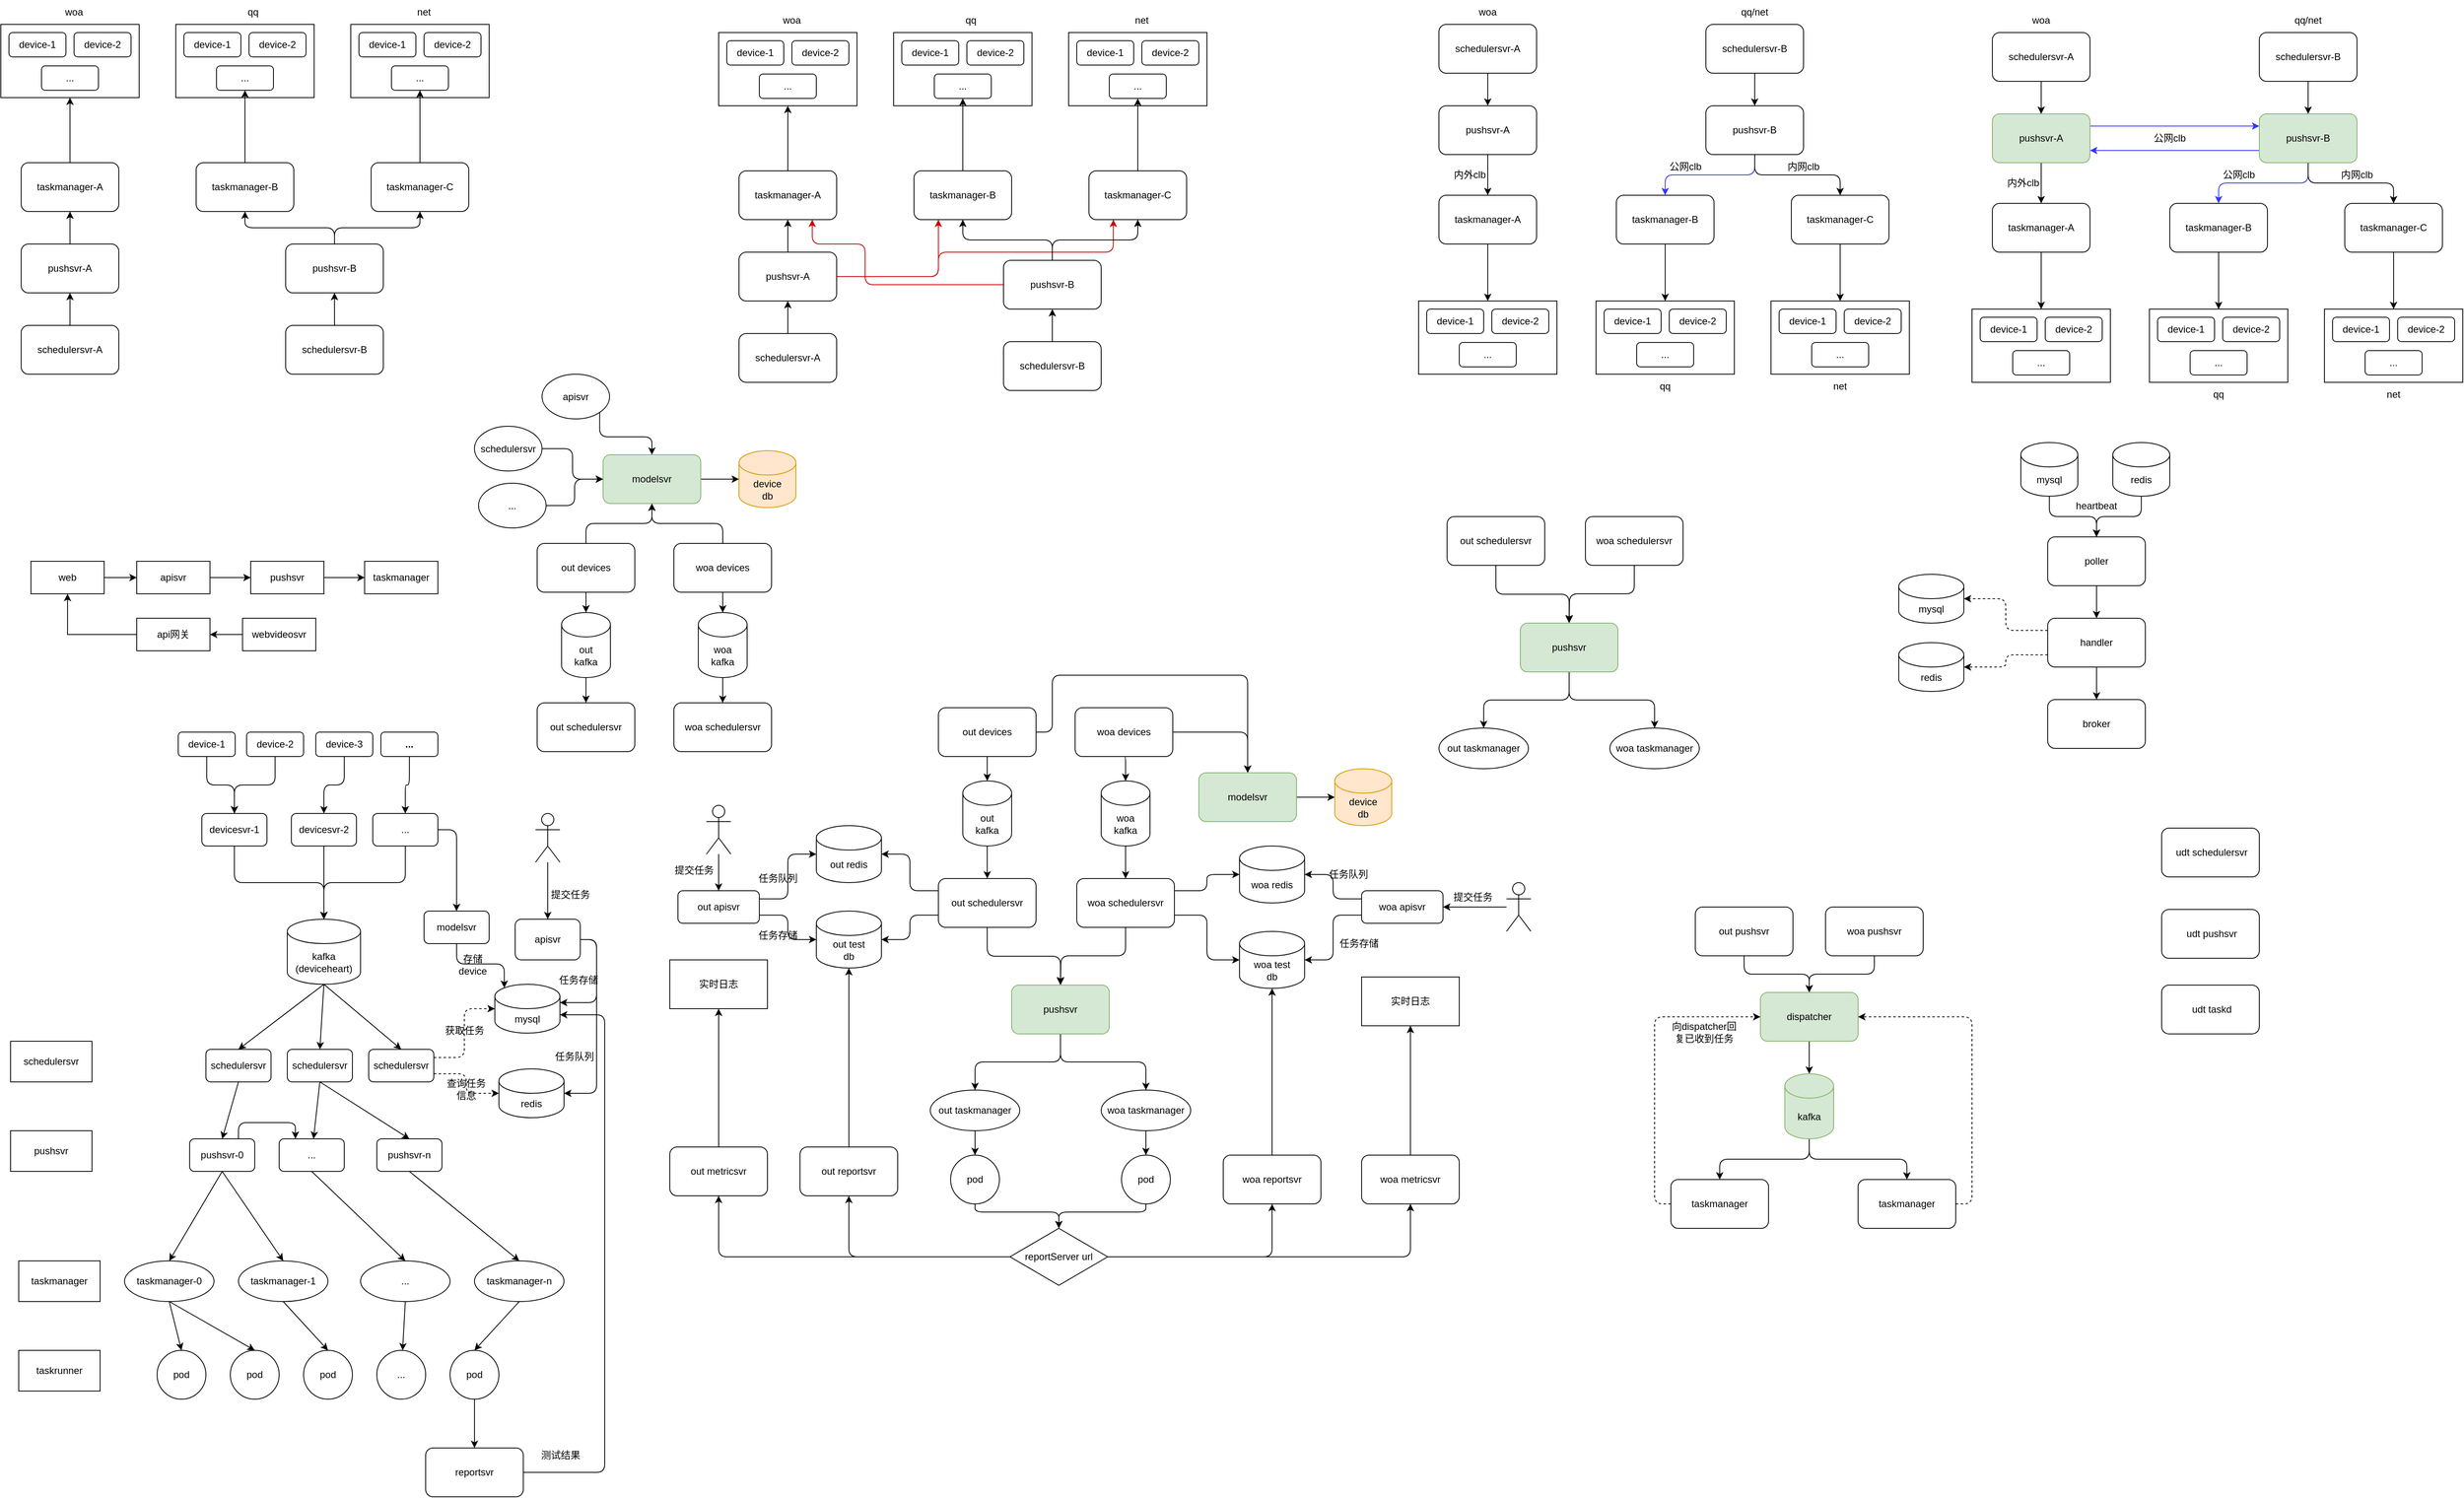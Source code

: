 <mxfile version="20.2.7" type="github">
  <diagram id="ftSVN6Fw9w7qbt5IRIi7" name="第 1 页">
    <mxGraphModel dx="1635" dy="1959" grid="1" gridSize="10" guides="1" tooltips="1" connect="1" arrows="1" fold="1" page="1" pageScale="1" pageWidth="827" pageHeight="1169" math="0" shadow="0">
      <root>
        <mxCell id="0" />
        <mxCell id="1" parent="0" />
        <mxCell id="ZyIvLldJ3OBjITECG5pd-35" style="edgeStyle=none;rounded=0;orthogonalLoop=1;jettySize=auto;html=1;exitX=0.5;exitY=1;exitDx=0;exitDy=0;entryX=0.5;entryY=0;entryDx=0;entryDy=0;" parent="1" source="ZyIvLldJ3OBjITECG5pd-1" target="ZyIvLldJ3OBjITECG5pd-14" edge="1">
          <mxGeometry relative="1" as="geometry" />
        </mxCell>
        <mxCell id="ZyIvLldJ3OBjITECG5pd-36" style="edgeStyle=none;rounded=0;orthogonalLoop=1;jettySize=auto;html=1;exitX=0.5;exitY=1;exitDx=0;exitDy=0;entryX=0.5;entryY=0;entryDx=0;entryDy=0;" parent="1" source="ZyIvLldJ3OBjITECG5pd-1" target="ZyIvLldJ3OBjITECG5pd-15" edge="1">
          <mxGeometry relative="1" as="geometry" />
        </mxCell>
        <mxCell id="ZyIvLldJ3OBjITECG5pd-1" value="taskmanager-0" style="ellipse;whiteSpace=wrap;html=1;" parent="1" vertex="1">
          <mxGeometry x="180" y="430" width="110" height="50" as="geometry" />
        </mxCell>
        <mxCell id="ZyIvLldJ3OBjITECG5pd-37" style="edgeStyle=none;rounded=0;orthogonalLoop=1;jettySize=auto;html=1;exitX=0.5;exitY=1;exitDx=0;exitDy=0;entryX=0.5;entryY=0;entryDx=0;entryDy=0;" parent="1" source="ZyIvLldJ3OBjITECG5pd-2" target="ZyIvLldJ3OBjITECG5pd-16" edge="1">
          <mxGeometry relative="1" as="geometry" />
        </mxCell>
        <mxCell id="ZyIvLldJ3OBjITECG5pd-2" value="taskmanager-1" style="ellipse;whiteSpace=wrap;html=1;" parent="1" vertex="1">
          <mxGeometry x="320" y="430" width="110" height="50" as="geometry" />
        </mxCell>
        <mxCell id="ZyIvLldJ3OBjITECG5pd-38" style="edgeStyle=none;rounded=0;orthogonalLoop=1;jettySize=auto;html=1;exitX=0.5;exitY=1;exitDx=0;exitDy=0;" parent="1" source="ZyIvLldJ3OBjITECG5pd-3" target="ZyIvLldJ3OBjITECG5pd-17" edge="1">
          <mxGeometry relative="1" as="geometry" />
        </mxCell>
        <mxCell id="ZyIvLldJ3OBjITECG5pd-3" value="..." style="ellipse;whiteSpace=wrap;html=1;" parent="1" vertex="1">
          <mxGeometry x="470" y="430" width="110" height="50" as="geometry" />
        </mxCell>
        <mxCell id="ZyIvLldJ3OBjITECG5pd-39" style="edgeStyle=none;rounded=0;orthogonalLoop=1;jettySize=auto;html=1;exitX=0.5;exitY=1;exitDx=0;exitDy=0;entryX=0.5;entryY=0;entryDx=0;entryDy=0;" parent="1" source="ZyIvLldJ3OBjITECG5pd-4" target="ZyIvLldJ3OBjITECG5pd-18" edge="1">
          <mxGeometry relative="1" as="geometry" />
        </mxCell>
        <mxCell id="ZyIvLldJ3OBjITECG5pd-4" value="taskmanager-n" style="ellipse;whiteSpace=wrap;html=1;" parent="1" vertex="1">
          <mxGeometry x="610" y="430" width="110" height="50" as="geometry" />
        </mxCell>
        <mxCell id="ZyIvLldJ3OBjITECG5pd-25" style="edgeStyle=none;rounded=0;orthogonalLoop=1;jettySize=auto;html=1;exitX=0.5;exitY=1;exitDx=0;exitDy=0;entryX=0.5;entryY=0;entryDx=0;entryDy=0;" parent="1" source="ZyIvLldJ3OBjITECG5pd-5" target="ZyIvLldJ3OBjITECG5pd-1" edge="1">
          <mxGeometry relative="1" as="geometry" />
        </mxCell>
        <mxCell id="ZyIvLldJ3OBjITECG5pd-26" style="edgeStyle=none;rounded=0;orthogonalLoop=1;jettySize=auto;html=1;exitX=0.5;exitY=1;exitDx=0;exitDy=0;entryX=0.5;entryY=0;entryDx=0;entryDy=0;" parent="1" source="ZyIvLldJ3OBjITECG5pd-5" target="ZyIvLldJ3OBjITECG5pd-2" edge="1">
          <mxGeometry relative="1" as="geometry" />
        </mxCell>
        <mxCell id="ZyIvLldJ3OBjITECG5pd-43" style="edgeStyle=orthogonalEdgeStyle;rounded=1;orthogonalLoop=1;jettySize=auto;html=1;exitX=0.75;exitY=0;exitDx=0;exitDy=0;entryX=0.25;entryY=0;entryDx=0;entryDy=0;" parent="1" source="ZyIvLldJ3OBjITECG5pd-5" target="ZyIvLldJ3OBjITECG5pd-6" edge="1">
          <mxGeometry relative="1" as="geometry" />
        </mxCell>
        <mxCell id="ZyIvLldJ3OBjITECG5pd-5" value="pushsvr-0" style="rounded=1;whiteSpace=wrap;html=1;" parent="1" vertex="1">
          <mxGeometry x="260" y="280" width="80" height="40" as="geometry" />
        </mxCell>
        <mxCell id="ZyIvLldJ3OBjITECG5pd-27" style="edgeStyle=none;rounded=0;orthogonalLoop=1;jettySize=auto;html=1;exitX=0.5;exitY=1;exitDx=0;exitDy=0;entryX=0.5;entryY=0;entryDx=0;entryDy=0;" parent="1" source="ZyIvLldJ3OBjITECG5pd-6" target="ZyIvLldJ3OBjITECG5pd-3" edge="1">
          <mxGeometry relative="1" as="geometry" />
        </mxCell>
        <mxCell id="ZyIvLldJ3OBjITECG5pd-6" value="..." style="rounded=1;whiteSpace=wrap;html=1;" parent="1" vertex="1">
          <mxGeometry x="370" y="280" width="80" height="40" as="geometry" />
        </mxCell>
        <mxCell id="ZyIvLldJ3OBjITECG5pd-28" style="edgeStyle=none;rounded=0;orthogonalLoop=1;jettySize=auto;html=1;exitX=0.5;exitY=1;exitDx=0;exitDy=0;entryX=0.5;entryY=0;entryDx=0;entryDy=0;" parent="1" source="ZyIvLldJ3OBjITECG5pd-7" target="ZyIvLldJ3OBjITECG5pd-4" edge="1">
          <mxGeometry relative="1" as="geometry" />
        </mxCell>
        <mxCell id="ZyIvLldJ3OBjITECG5pd-7" value="pushsvr-n" style="rounded=1;whiteSpace=wrap;html=1;" parent="1" vertex="1">
          <mxGeometry x="490" y="280" width="80" height="40" as="geometry" />
        </mxCell>
        <mxCell id="ZyIvLldJ3OBjITECG5pd-29" style="edgeStyle=none;rounded=0;orthogonalLoop=1;jettySize=auto;html=1;exitX=0.5;exitY=1;exitDx=0;exitDy=0;entryX=0.5;entryY=0;entryDx=0;entryDy=0;" parent="1" source="ZyIvLldJ3OBjITECG5pd-12" target="ZyIvLldJ3OBjITECG5pd-5" edge="1">
          <mxGeometry relative="1" as="geometry" />
        </mxCell>
        <mxCell id="ZyIvLldJ3OBjITECG5pd-12" value="schedulersvr" style="rounded=1;whiteSpace=wrap;html=1;" parent="1" vertex="1">
          <mxGeometry x="280" y="170" width="80" height="40" as="geometry" />
        </mxCell>
        <mxCell id="ZyIvLldJ3OBjITECG5pd-32" style="edgeStyle=none;rounded=0;orthogonalLoop=1;jettySize=auto;html=1;exitX=0.5;exitY=1;exitDx=0;exitDy=0;exitPerimeter=0;entryX=0.5;entryY=0;entryDx=0;entryDy=0;" parent="1" source="ZyIvLldJ3OBjITECG5pd-13" target="ZyIvLldJ3OBjITECG5pd-12" edge="1">
          <mxGeometry relative="1" as="geometry" />
        </mxCell>
        <mxCell id="ZyIvLldJ3OBjITECG5pd-33" style="edgeStyle=none;rounded=0;orthogonalLoop=1;jettySize=auto;html=1;exitX=0.5;exitY=1;exitDx=0;exitDy=0;exitPerimeter=0;entryX=0.5;entryY=0;entryDx=0;entryDy=0;" parent="1" source="ZyIvLldJ3OBjITECG5pd-13" target="ZyIvLldJ3OBjITECG5pd-30" edge="1">
          <mxGeometry relative="1" as="geometry" />
        </mxCell>
        <mxCell id="ZyIvLldJ3OBjITECG5pd-34" style="edgeStyle=none;rounded=0;orthogonalLoop=1;jettySize=auto;html=1;exitX=0.5;exitY=1;exitDx=0;exitDy=0;exitPerimeter=0;entryX=0.5;entryY=0;entryDx=0;entryDy=0;" parent="1" source="ZyIvLldJ3OBjITECG5pd-13" target="ZyIvLldJ3OBjITECG5pd-31" edge="1">
          <mxGeometry relative="1" as="geometry" />
        </mxCell>
        <mxCell id="ZyIvLldJ3OBjITECG5pd-13" value="&lt;div&gt;kafka&lt;/div&gt;&lt;div&gt;(deviceheart)&lt;br&gt;&lt;/div&gt;" style="shape=cylinder3;whiteSpace=wrap;html=1;boundedLbl=1;backgroundOutline=1;size=15;" parent="1" vertex="1">
          <mxGeometry x="380" y="10" width="90" height="80" as="geometry" />
        </mxCell>
        <mxCell id="ZyIvLldJ3OBjITECG5pd-14" value="pod" style="ellipse;whiteSpace=wrap;html=1;aspect=fixed;" parent="1" vertex="1">
          <mxGeometry x="220" y="540" width="60" height="60" as="geometry" />
        </mxCell>
        <mxCell id="ZyIvLldJ3OBjITECG5pd-15" value="pod" style="ellipse;whiteSpace=wrap;html=1;aspect=fixed;" parent="1" vertex="1">
          <mxGeometry x="310" y="540" width="60" height="60" as="geometry" />
        </mxCell>
        <mxCell id="ZyIvLldJ3OBjITECG5pd-16" value="pod" style="ellipse;whiteSpace=wrap;html=1;aspect=fixed;" parent="1" vertex="1">
          <mxGeometry x="400" y="540" width="60" height="60" as="geometry" />
        </mxCell>
        <mxCell id="ZyIvLldJ3OBjITECG5pd-17" value="..." style="ellipse;whiteSpace=wrap;html=1;aspect=fixed;" parent="1" vertex="1">
          <mxGeometry x="490" y="540" width="60" height="60" as="geometry" />
        </mxCell>
        <mxCell id="L9WqjUFJUXGRfM3yI8P8-16" style="edgeStyle=orthogonalEdgeStyle;rounded=1;orthogonalLoop=1;jettySize=auto;html=1;exitX=0.5;exitY=1;exitDx=0;exitDy=0;entryX=0.5;entryY=0;entryDx=0;entryDy=0;" parent="1" source="ZyIvLldJ3OBjITECG5pd-18" target="L9WqjUFJUXGRfM3yI8P8-15" edge="1">
          <mxGeometry relative="1" as="geometry" />
        </mxCell>
        <mxCell id="ZyIvLldJ3OBjITECG5pd-18" value="pod" style="ellipse;whiteSpace=wrap;html=1;aspect=fixed;" parent="1" vertex="1">
          <mxGeometry x="580" y="540" width="60" height="60" as="geometry" />
        </mxCell>
        <mxCell id="ZyIvLldJ3OBjITECG5pd-21" value="taskrunner" style="rounded=0;whiteSpace=wrap;html=1;" parent="1" vertex="1">
          <mxGeometry x="50" y="540" width="100" height="50" as="geometry" />
        </mxCell>
        <mxCell id="ZyIvLldJ3OBjITECG5pd-22" value="taskmanager" style="rounded=0;whiteSpace=wrap;html=1;" parent="1" vertex="1">
          <mxGeometry x="50" y="430" width="100" height="50" as="geometry" />
        </mxCell>
        <mxCell id="ZyIvLldJ3OBjITECG5pd-23" value="pushsvr" style="rounded=0;whiteSpace=wrap;html=1;" parent="1" vertex="1">
          <mxGeometry x="40" y="270" width="100" height="50" as="geometry" />
        </mxCell>
        <mxCell id="ZyIvLldJ3OBjITECG5pd-24" value="schedulersvr" style="rounded=0;whiteSpace=wrap;html=1;" parent="1" vertex="1">
          <mxGeometry x="40" y="160" width="100" height="50" as="geometry" />
        </mxCell>
        <mxCell id="ZyIvLldJ3OBjITECG5pd-40" style="edgeStyle=none;rounded=0;orthogonalLoop=1;jettySize=auto;html=1;exitX=0.5;exitY=1;exitDx=0;exitDy=0;" parent="1" source="ZyIvLldJ3OBjITECG5pd-30" target="ZyIvLldJ3OBjITECG5pd-6" edge="1">
          <mxGeometry relative="1" as="geometry" />
        </mxCell>
        <mxCell id="ZyIvLldJ3OBjITECG5pd-41" style="edgeStyle=none;rounded=0;orthogonalLoop=1;jettySize=auto;html=1;exitX=0.5;exitY=1;exitDx=0;exitDy=0;entryX=0.5;entryY=0;entryDx=0;entryDy=0;" parent="1" source="ZyIvLldJ3OBjITECG5pd-30" target="ZyIvLldJ3OBjITECG5pd-7" edge="1">
          <mxGeometry relative="1" as="geometry" />
        </mxCell>
        <mxCell id="ZyIvLldJ3OBjITECG5pd-30" value="schedulersvr" style="rounded=1;whiteSpace=wrap;html=1;" parent="1" vertex="1">
          <mxGeometry x="380" y="170" width="80" height="40" as="geometry" />
        </mxCell>
        <mxCell id="L9WqjUFJUXGRfM3yI8P8-11" style="edgeStyle=orthogonalEdgeStyle;rounded=1;orthogonalLoop=1;jettySize=auto;html=1;exitX=1;exitY=0.75;exitDx=0;exitDy=0;entryX=0;entryY=0.5;entryDx=0;entryDy=0;entryPerimeter=0;dashed=1;" parent="1" source="ZyIvLldJ3OBjITECG5pd-31" target="L9WqjUFJUXGRfM3yI8P8-2" edge="1">
          <mxGeometry relative="1" as="geometry" />
        </mxCell>
        <mxCell id="L9WqjUFJUXGRfM3yI8P8-12" style="edgeStyle=orthogonalEdgeStyle;rounded=1;orthogonalLoop=1;jettySize=auto;html=1;exitX=1;exitY=0.25;exitDx=0;exitDy=0;entryX=0;entryY=0.5;entryDx=0;entryDy=0;entryPerimeter=0;dashed=1;" parent="1" source="ZyIvLldJ3OBjITECG5pd-31" target="L9WqjUFJUXGRfM3yI8P8-4" edge="1">
          <mxGeometry relative="1" as="geometry" />
        </mxCell>
        <mxCell id="ZyIvLldJ3OBjITECG5pd-31" value="schedulersvr" style="rounded=1;whiteSpace=wrap;html=1;" parent="1" vertex="1">
          <mxGeometry x="480" y="170" width="80" height="40" as="geometry" />
        </mxCell>
        <mxCell id="ZyIvLldJ3OBjITECG5pd-47" style="edgeStyle=orthogonalEdgeStyle;rounded=1;orthogonalLoop=1;jettySize=auto;html=1;exitX=0.5;exitY=1;exitDx=0;exitDy=0;entryX=0.5;entryY=0;entryDx=0;entryDy=0;entryPerimeter=0;" parent="1" source="ZyIvLldJ3OBjITECG5pd-44" target="ZyIvLldJ3OBjITECG5pd-13" edge="1">
          <mxGeometry relative="1" as="geometry" />
        </mxCell>
        <mxCell id="ZyIvLldJ3OBjITECG5pd-44" value="devicesvr-1" style="rounded=1;whiteSpace=wrap;html=1;" parent="1" vertex="1">
          <mxGeometry x="275" y="-120" width="80" height="40" as="geometry" />
        </mxCell>
        <mxCell id="ZyIvLldJ3OBjITECG5pd-48" style="edgeStyle=orthogonalEdgeStyle;rounded=1;orthogonalLoop=1;jettySize=auto;html=1;exitX=0.5;exitY=1;exitDx=0;exitDy=0;" parent="1" source="ZyIvLldJ3OBjITECG5pd-45" edge="1">
          <mxGeometry relative="1" as="geometry">
            <mxPoint x="425" y="10" as="targetPoint" />
          </mxGeometry>
        </mxCell>
        <mxCell id="ZyIvLldJ3OBjITECG5pd-45" value="devicesvr-2" style="rounded=1;whiteSpace=wrap;html=1;" parent="1" vertex="1">
          <mxGeometry x="385" y="-120" width="80" height="40" as="geometry" />
        </mxCell>
        <mxCell id="ZyIvLldJ3OBjITECG5pd-49" style="edgeStyle=orthogonalEdgeStyle;rounded=1;orthogonalLoop=1;jettySize=auto;html=1;exitX=0.5;exitY=1;exitDx=0;exitDy=0;entryX=0.5;entryY=0;entryDx=0;entryDy=0;entryPerimeter=0;" parent="1" source="ZyIvLldJ3OBjITECG5pd-46" target="ZyIvLldJ3OBjITECG5pd-13" edge="1">
          <mxGeometry relative="1" as="geometry" />
        </mxCell>
        <mxCell id="L9WqjUFJUXGRfM3yI8P8-22" style="edgeStyle=orthogonalEdgeStyle;rounded=1;orthogonalLoop=1;jettySize=auto;html=1;exitX=1;exitY=0.5;exitDx=0;exitDy=0;entryX=0.5;entryY=0;entryDx=0;entryDy=0;" parent="1" source="ZyIvLldJ3OBjITECG5pd-46" target="L9WqjUFJUXGRfM3yI8P8-20" edge="1">
          <mxGeometry relative="1" as="geometry" />
        </mxCell>
        <mxCell id="ZyIvLldJ3OBjITECG5pd-46" value="..." style="rounded=1;whiteSpace=wrap;html=1;" parent="1" vertex="1">
          <mxGeometry x="485" y="-120" width="80" height="40" as="geometry" />
        </mxCell>
        <mxCell id="ZyIvLldJ3OBjITECG5pd-55" style="edgeStyle=orthogonalEdgeStyle;rounded=1;orthogonalLoop=1;jettySize=auto;html=1;exitX=0.5;exitY=1;exitDx=0;exitDy=0;entryX=0.5;entryY=0;entryDx=0;entryDy=0;" parent="1" source="ZyIvLldJ3OBjITECG5pd-50" target="ZyIvLldJ3OBjITECG5pd-44" edge="1">
          <mxGeometry relative="1" as="geometry" />
        </mxCell>
        <mxCell id="ZyIvLldJ3OBjITECG5pd-50" value="device-1" style="rounded=1;whiteSpace=wrap;html=1;" parent="1" vertex="1">
          <mxGeometry x="246" y="-220" width="70" height="30" as="geometry" />
        </mxCell>
        <mxCell id="ZyIvLldJ3OBjITECG5pd-56" style="edgeStyle=orthogonalEdgeStyle;rounded=1;orthogonalLoop=1;jettySize=auto;html=1;exitX=0.5;exitY=1;exitDx=0;exitDy=0;entryX=0.5;entryY=0;entryDx=0;entryDy=0;" parent="1" source="ZyIvLldJ3OBjITECG5pd-51" target="ZyIvLldJ3OBjITECG5pd-44" edge="1">
          <mxGeometry relative="1" as="geometry" />
        </mxCell>
        <mxCell id="ZyIvLldJ3OBjITECG5pd-51" value="device-2" style="rounded=1;whiteSpace=wrap;html=1;" parent="1" vertex="1">
          <mxGeometry x="330" y="-220" width="70" height="30" as="geometry" />
        </mxCell>
        <mxCell id="ZyIvLldJ3OBjITECG5pd-58" style="edgeStyle=orthogonalEdgeStyle;rounded=1;orthogonalLoop=1;jettySize=auto;html=1;exitX=0.5;exitY=1;exitDx=0;exitDy=0;entryX=0.5;entryY=0;entryDx=0;entryDy=0;" parent="1" source="ZyIvLldJ3OBjITECG5pd-52" target="ZyIvLldJ3OBjITECG5pd-46" edge="1">
          <mxGeometry relative="1" as="geometry" />
        </mxCell>
        <mxCell id="ZyIvLldJ3OBjITECG5pd-52" value="..." style="rounded=1;whiteSpace=wrap;html=1;fontStyle=1" parent="1" vertex="1">
          <mxGeometry x="495" y="-220" width="70" height="30" as="geometry" />
        </mxCell>
        <mxCell id="ZyIvLldJ3OBjITECG5pd-57" style="edgeStyle=orthogonalEdgeStyle;rounded=1;orthogonalLoop=1;jettySize=auto;html=1;exitX=0.5;exitY=1;exitDx=0;exitDy=0;entryX=0.5;entryY=0;entryDx=0;entryDy=0;" parent="1" source="ZyIvLldJ3OBjITECG5pd-54" target="ZyIvLldJ3OBjITECG5pd-45" edge="1">
          <mxGeometry relative="1" as="geometry" />
        </mxCell>
        <mxCell id="ZyIvLldJ3OBjITECG5pd-54" value="device-3" style="rounded=1;whiteSpace=wrap;html=1;" parent="1" vertex="1">
          <mxGeometry x="415" y="-220" width="70" height="30" as="geometry" />
        </mxCell>
        <mxCell id="L9WqjUFJUXGRfM3yI8P8-5" style="edgeStyle=orthogonalEdgeStyle;rounded=1;orthogonalLoop=1;jettySize=auto;html=1;exitX=1;exitY=0.5;exitDx=0;exitDy=0;entryX=1;entryY=0.5;entryDx=0;entryDy=0;entryPerimeter=0;" parent="1" source="L9WqjUFJUXGRfM3yI8P8-1" target="L9WqjUFJUXGRfM3yI8P8-2" edge="1">
          <mxGeometry relative="1" as="geometry" />
        </mxCell>
        <mxCell id="L9WqjUFJUXGRfM3yI8P8-6" style="edgeStyle=orthogonalEdgeStyle;rounded=1;orthogonalLoop=1;jettySize=auto;html=1;exitX=1;exitY=0.5;exitDx=0;exitDy=0;entryX=1;entryY=0;entryDx=0;entryDy=22.5;entryPerimeter=0;" parent="1" source="L9WqjUFJUXGRfM3yI8P8-1" target="L9WqjUFJUXGRfM3yI8P8-4" edge="1">
          <mxGeometry relative="1" as="geometry" />
        </mxCell>
        <mxCell id="L9WqjUFJUXGRfM3yI8P8-1" value="apisvr" style="rounded=1;whiteSpace=wrap;html=1;" parent="1" vertex="1">
          <mxGeometry x="660" y="10" width="80" height="50" as="geometry" />
        </mxCell>
        <mxCell id="L9WqjUFJUXGRfM3yI8P8-2" value="&lt;div&gt;redis&lt;/div&gt;" style="shape=cylinder3;whiteSpace=wrap;html=1;boundedLbl=1;backgroundOutline=1;size=15;" parent="1" vertex="1">
          <mxGeometry x="640" y="194" width="80" height="60" as="geometry" />
        </mxCell>
        <mxCell id="L9WqjUFJUXGRfM3yI8P8-9" value="" style="edgeStyle=orthogonalEdgeStyle;rounded=1;orthogonalLoop=1;jettySize=auto;html=1;" parent="1" source="L9WqjUFJUXGRfM3yI8P8-3" target="L9WqjUFJUXGRfM3yI8P8-1" edge="1">
          <mxGeometry relative="1" as="geometry" />
        </mxCell>
        <mxCell id="L9WqjUFJUXGRfM3yI8P8-3" value="" style="shape=umlActor;verticalLabelPosition=bottom;verticalAlign=top;html=1;outlineConnect=0;" parent="1" vertex="1">
          <mxGeometry x="685" y="-120" width="30" height="60" as="geometry" />
        </mxCell>
        <mxCell id="L9WqjUFJUXGRfM3yI8P8-4" value="&lt;div&gt;mysql&lt;/div&gt;" style="shape=cylinder3;whiteSpace=wrap;html=1;boundedLbl=1;backgroundOutline=1;size=15;" parent="1" vertex="1">
          <mxGeometry x="635" y="90" width="80" height="60" as="geometry" />
        </mxCell>
        <mxCell id="L9WqjUFJUXGRfM3yI8P8-7" value="任务队列" style="text;html=1;strokeColor=none;fillColor=none;align=center;verticalAlign=middle;whiteSpace=wrap;rounded=0;" parent="1" vertex="1">
          <mxGeometry x="703" y="164" width="60" height="30" as="geometry" />
        </mxCell>
        <mxCell id="L9WqjUFJUXGRfM3yI8P8-8" value="任务存储" style="text;html=1;strokeColor=none;fillColor=none;align=center;verticalAlign=middle;whiteSpace=wrap;rounded=0;" parent="1" vertex="1">
          <mxGeometry x="708" y="70" width="60" height="30" as="geometry" />
        </mxCell>
        <mxCell id="L9WqjUFJUXGRfM3yI8P8-10" value="提交任务" style="text;html=1;strokeColor=none;fillColor=none;align=center;verticalAlign=middle;whiteSpace=wrap;rounded=0;" parent="1" vertex="1">
          <mxGeometry x="698" y="-35" width="60" height="30" as="geometry" />
        </mxCell>
        <mxCell id="L9WqjUFJUXGRfM3yI8P8-13" value="获取任务" style="text;html=1;strokeColor=none;fillColor=none;align=center;verticalAlign=middle;whiteSpace=wrap;rounded=0;" parent="1" vertex="1">
          <mxGeometry x="568" y="132" width="60" height="30" as="geometry" />
        </mxCell>
        <mxCell id="L9WqjUFJUXGRfM3yI8P8-14" value="查询任务信息" style="text;html=1;strokeColor=none;fillColor=none;align=center;verticalAlign=middle;whiteSpace=wrap;rounded=0;" parent="1" vertex="1">
          <mxGeometry x="570" y="204" width="60" height="30" as="geometry" />
        </mxCell>
        <mxCell id="L9WqjUFJUXGRfM3yI8P8-17" style="edgeStyle=orthogonalEdgeStyle;rounded=1;orthogonalLoop=1;jettySize=auto;html=1;exitX=1;exitY=0.5;exitDx=0;exitDy=0;entryX=1;entryY=0;entryDx=0;entryDy=37.5;entryPerimeter=0;" parent="1" source="L9WqjUFJUXGRfM3yI8P8-15" target="L9WqjUFJUXGRfM3yI8P8-4" edge="1">
          <mxGeometry relative="1" as="geometry">
            <Array as="points">
              <mxPoint x="770" y="690" />
              <mxPoint x="770" y="128" />
            </Array>
          </mxGeometry>
        </mxCell>
        <mxCell id="L9WqjUFJUXGRfM3yI8P8-15" value="reportsvr" style="rounded=1;whiteSpace=wrap;html=1;" parent="1" vertex="1">
          <mxGeometry x="550" y="660" width="120" height="60" as="geometry" />
        </mxCell>
        <mxCell id="L9WqjUFJUXGRfM3yI8P8-19" value="测试结果" style="text;html=1;strokeColor=none;fillColor=none;align=center;verticalAlign=middle;whiteSpace=wrap;rounded=0;" parent="1" vertex="1">
          <mxGeometry x="686" y="654" width="60" height="30" as="geometry" />
        </mxCell>
        <mxCell id="L9WqjUFJUXGRfM3yI8P8-23" style="edgeStyle=orthogonalEdgeStyle;rounded=1;orthogonalLoop=1;jettySize=auto;html=1;exitX=0.5;exitY=1;exitDx=0;exitDy=0;entryX=0.145;entryY=0;entryDx=0;entryDy=4.35;entryPerimeter=0;" parent="1" source="L9WqjUFJUXGRfM3yI8P8-20" target="L9WqjUFJUXGRfM3yI8P8-4" edge="1">
          <mxGeometry relative="1" as="geometry" />
        </mxCell>
        <mxCell id="L9WqjUFJUXGRfM3yI8P8-20" value="modelsvr" style="rounded=1;whiteSpace=wrap;html=1;" parent="1" vertex="1">
          <mxGeometry x="548" width="80" height="40" as="geometry" />
        </mxCell>
        <mxCell id="L9WqjUFJUXGRfM3yI8P8-24" value="存储device" style="text;html=1;strokeColor=none;fillColor=none;align=center;verticalAlign=middle;whiteSpace=wrap;rounded=0;" parent="1" vertex="1">
          <mxGeometry x="578" y="51" width="60" height="30" as="geometry" />
        </mxCell>
        <mxCell id="L9WqjUFJUXGRfM3yI8P8-30" style="edgeStyle=orthogonalEdgeStyle;rounded=1;orthogonalLoop=1;jettySize=auto;html=1;exitX=1;exitY=0.5;exitDx=0;exitDy=0;" parent="1" source="L9WqjUFJUXGRfM3yI8P8-25" target="L9WqjUFJUXGRfM3yI8P8-27" edge="1">
          <mxGeometry relative="1" as="geometry">
            <Array as="points">
              <mxPoint x="1320" y="-220" />
              <mxPoint x="1320" y="-290" />
              <mxPoint x="1560" y="-290" />
            </Array>
          </mxGeometry>
        </mxCell>
        <mxCell id="L9WqjUFJUXGRfM3yI8P8-45" style="edgeStyle=orthogonalEdgeStyle;rounded=1;orthogonalLoop=1;jettySize=auto;html=1;exitX=0.5;exitY=1;exitDx=0;exitDy=0;entryX=0.5;entryY=0;entryDx=0;entryDy=0;entryPerimeter=0;" parent="1" source="L9WqjUFJUXGRfM3yI8P8-25" target="L9WqjUFJUXGRfM3yI8P8-28" edge="1">
          <mxGeometry relative="1" as="geometry" />
        </mxCell>
        <mxCell id="L9WqjUFJUXGRfM3yI8P8-25" value="out devices" style="rounded=1;whiteSpace=wrap;html=1;" parent="1" vertex="1">
          <mxGeometry x="1180" y="-250" width="120" height="60" as="geometry" />
        </mxCell>
        <mxCell id="L9WqjUFJUXGRfM3yI8P8-31" style="edgeStyle=orthogonalEdgeStyle;rounded=1;orthogonalLoop=1;jettySize=auto;html=1;exitX=1;exitY=0.5;exitDx=0;exitDy=0;entryX=0.5;entryY=0;entryDx=0;entryDy=0;" parent="1" source="L9WqjUFJUXGRfM3yI8P8-26" target="L9WqjUFJUXGRfM3yI8P8-27" edge="1">
          <mxGeometry relative="1" as="geometry" />
        </mxCell>
        <mxCell id="L9WqjUFJUXGRfM3yI8P8-46" style="edgeStyle=orthogonalEdgeStyle;rounded=1;orthogonalLoop=1;jettySize=auto;html=1;exitX=0.5;exitY=1;exitDx=0;exitDy=0;entryX=0.5;entryY=0;entryDx=0;entryDy=0;entryPerimeter=0;" parent="1" source="L9WqjUFJUXGRfM3yI8P8-26" target="L9WqjUFJUXGRfM3yI8P8-32" edge="1">
          <mxGeometry relative="1" as="geometry" />
        </mxCell>
        <mxCell id="L9WqjUFJUXGRfM3yI8P8-26" value="woa devices" style="rounded=1;whiteSpace=wrap;html=1;" parent="1" vertex="1">
          <mxGeometry x="1348" y="-250" width="120" height="60" as="geometry" />
        </mxCell>
        <mxCell id="L9WqjUFJUXGRfM3yI8P8-59" style="edgeStyle=orthogonalEdgeStyle;rounded=1;orthogonalLoop=1;jettySize=auto;html=1;exitX=1;exitY=0.5;exitDx=0;exitDy=0;" parent="1" source="L9WqjUFJUXGRfM3yI8P8-27" target="L9WqjUFJUXGRfM3yI8P8-29" edge="1">
          <mxGeometry relative="1" as="geometry" />
        </mxCell>
        <mxCell id="L9WqjUFJUXGRfM3yI8P8-27" value="modelsvr" style="rounded=1;whiteSpace=wrap;html=1;fillColor=#d5e8d4;strokeColor=#82b366;" parent="1" vertex="1">
          <mxGeometry x="1500" y="-170" width="120" height="60" as="geometry" />
        </mxCell>
        <mxCell id="L9WqjUFJUXGRfM3yI8P8-43" style="edgeStyle=orthogonalEdgeStyle;rounded=1;orthogonalLoop=1;jettySize=auto;html=1;exitX=0.5;exitY=1;exitDx=0;exitDy=0;exitPerimeter=0;entryX=0.5;entryY=0;entryDx=0;entryDy=0;" parent="1" source="L9WqjUFJUXGRfM3yI8P8-28" target="L9WqjUFJUXGRfM3yI8P8-34" edge="1">
          <mxGeometry relative="1" as="geometry" />
        </mxCell>
        <mxCell id="L9WqjUFJUXGRfM3yI8P8-28" value="out&lt;br&gt;kafka" style="shape=cylinder3;whiteSpace=wrap;html=1;boundedLbl=1;backgroundOutline=1;size=15;" parent="1" vertex="1">
          <mxGeometry x="1210" y="-160" width="60" height="80" as="geometry" />
        </mxCell>
        <mxCell id="L9WqjUFJUXGRfM3yI8P8-29" value="device&lt;br&gt;db" style="shape=cylinder3;whiteSpace=wrap;html=1;boundedLbl=1;backgroundOutline=1;size=15;fillColor=#ffe6cc;strokeColor=#d79b00;" parent="1" vertex="1">
          <mxGeometry x="1667" y="-175" width="70" height="70" as="geometry" />
        </mxCell>
        <mxCell id="L9WqjUFJUXGRfM3yI8P8-44" style="edgeStyle=orthogonalEdgeStyle;rounded=1;orthogonalLoop=1;jettySize=auto;html=1;exitX=0.5;exitY=1;exitDx=0;exitDy=0;exitPerimeter=0;entryX=0.5;entryY=0;entryDx=0;entryDy=0;" parent="1" source="L9WqjUFJUXGRfM3yI8P8-32" target="L9WqjUFJUXGRfM3yI8P8-35" edge="1">
          <mxGeometry relative="1" as="geometry" />
        </mxCell>
        <mxCell id="L9WqjUFJUXGRfM3yI8P8-32" value="woa&lt;br&gt;kafka" style="shape=cylinder3;whiteSpace=wrap;html=1;boundedLbl=1;backgroundOutline=1;size=15;" parent="1" vertex="1">
          <mxGeometry x="1380" y="-160" width="60" height="80" as="geometry" />
        </mxCell>
        <mxCell id="L9WqjUFJUXGRfM3yI8P8-41" style="edgeStyle=orthogonalEdgeStyle;rounded=1;orthogonalLoop=1;jettySize=auto;html=1;exitX=0.5;exitY=1;exitDx=0;exitDy=0;" parent="1" source="L9WqjUFJUXGRfM3yI8P8-34" target="L9WqjUFJUXGRfM3yI8P8-36" edge="1">
          <mxGeometry relative="1" as="geometry" />
        </mxCell>
        <mxCell id="L9WqjUFJUXGRfM3yI8P8-72" style="edgeStyle=orthogonalEdgeStyle;rounded=1;orthogonalLoop=1;jettySize=auto;html=1;exitX=0;exitY=0.25;exitDx=0;exitDy=0;entryX=1;entryY=0.5;entryDx=0;entryDy=0;entryPerimeter=0;" parent="1" source="L9WqjUFJUXGRfM3yI8P8-34" target="L9WqjUFJUXGRfM3yI8P8-70" edge="1">
          <mxGeometry relative="1" as="geometry" />
        </mxCell>
        <mxCell id="L9WqjUFJUXGRfM3yI8P8-73" style="edgeStyle=orthogonalEdgeStyle;rounded=1;orthogonalLoop=1;jettySize=auto;html=1;exitX=0;exitY=0.75;exitDx=0;exitDy=0;entryX=1;entryY=0.5;entryDx=0;entryDy=0;entryPerimeter=0;" parent="1" source="L9WqjUFJUXGRfM3yI8P8-34" target="L9WqjUFJUXGRfM3yI8P8-61" edge="1">
          <mxGeometry relative="1" as="geometry" />
        </mxCell>
        <mxCell id="L9WqjUFJUXGRfM3yI8P8-34" value="out schedulersvr" style="rounded=1;whiteSpace=wrap;html=1;" parent="1" vertex="1">
          <mxGeometry x="1180" y="-40" width="120" height="60" as="geometry" />
        </mxCell>
        <mxCell id="L9WqjUFJUXGRfM3yI8P8-42" style="edgeStyle=orthogonalEdgeStyle;rounded=1;orthogonalLoop=1;jettySize=auto;html=1;exitX=0.5;exitY=1;exitDx=0;exitDy=0;" parent="1" source="L9WqjUFJUXGRfM3yI8P8-35" edge="1">
          <mxGeometry relative="1" as="geometry">
            <mxPoint x="1330" y="90" as="targetPoint" />
          </mxGeometry>
        </mxCell>
        <mxCell id="L9WqjUFJUXGRfM3yI8P8-74" style="edgeStyle=orthogonalEdgeStyle;rounded=1;orthogonalLoop=1;jettySize=auto;html=1;exitX=1;exitY=0.25;exitDx=0;exitDy=0;entryX=0;entryY=0.5;entryDx=0;entryDy=0;entryPerimeter=0;" parent="1" source="L9WqjUFJUXGRfM3yI8P8-35" target="L9WqjUFJUXGRfM3yI8P8-71" edge="1">
          <mxGeometry relative="1" as="geometry" />
        </mxCell>
        <mxCell id="L9WqjUFJUXGRfM3yI8P8-75" style="edgeStyle=orthogonalEdgeStyle;rounded=1;orthogonalLoop=1;jettySize=auto;html=1;exitX=1;exitY=0.75;exitDx=0;exitDy=0;entryX=0;entryY=0.5;entryDx=0;entryDy=0;entryPerimeter=0;" parent="1" source="L9WqjUFJUXGRfM3yI8P8-35" target="L9WqjUFJUXGRfM3yI8P8-60" edge="1">
          <mxGeometry relative="1" as="geometry" />
        </mxCell>
        <mxCell id="L9WqjUFJUXGRfM3yI8P8-35" value="woa schedulersvr" style="rounded=1;whiteSpace=wrap;html=1;" parent="1" vertex="1">
          <mxGeometry x="1350" y="-40" width="120" height="60" as="geometry" />
        </mxCell>
        <mxCell id="L9WqjUFJUXGRfM3yI8P8-39" style="edgeStyle=orthogonalEdgeStyle;rounded=1;orthogonalLoop=1;jettySize=auto;html=1;exitX=0.5;exitY=1;exitDx=0;exitDy=0;entryX=0.5;entryY=0;entryDx=0;entryDy=0;" parent="1" source="L9WqjUFJUXGRfM3yI8P8-36" target="L9WqjUFJUXGRfM3yI8P8-37" edge="1">
          <mxGeometry relative="1" as="geometry" />
        </mxCell>
        <mxCell id="L9WqjUFJUXGRfM3yI8P8-40" style="edgeStyle=orthogonalEdgeStyle;rounded=1;orthogonalLoop=1;jettySize=auto;html=1;exitX=0.5;exitY=1;exitDx=0;exitDy=0;entryX=0.5;entryY=0;entryDx=0;entryDy=0;" parent="1" source="L9WqjUFJUXGRfM3yI8P8-36" target="L9WqjUFJUXGRfM3yI8P8-38" edge="1">
          <mxGeometry relative="1" as="geometry" />
        </mxCell>
        <mxCell id="L9WqjUFJUXGRfM3yI8P8-36" value="pushsvr" style="rounded=1;whiteSpace=wrap;html=1;fillColor=#d5e8d4;strokeColor=#82b366;" parent="1" vertex="1">
          <mxGeometry x="1270" y="91" width="120" height="60" as="geometry" />
        </mxCell>
        <mxCell id="L9WqjUFJUXGRfM3yI8P8-53" style="edgeStyle=orthogonalEdgeStyle;rounded=1;orthogonalLoop=1;jettySize=auto;html=1;exitX=0.5;exitY=1;exitDx=0;exitDy=0;entryX=0.5;entryY=0;entryDx=0;entryDy=0;" parent="1" source="L9WqjUFJUXGRfM3yI8P8-37" target="L9WqjUFJUXGRfM3yI8P8-48" edge="1">
          <mxGeometry relative="1" as="geometry" />
        </mxCell>
        <mxCell id="L9WqjUFJUXGRfM3yI8P8-37" value="out taskmanager" style="ellipse;whiteSpace=wrap;html=1;" parent="1" vertex="1">
          <mxGeometry x="1170" y="220" width="110" height="50" as="geometry" />
        </mxCell>
        <mxCell id="L9WqjUFJUXGRfM3yI8P8-56" style="edgeStyle=orthogonalEdgeStyle;rounded=1;orthogonalLoop=1;jettySize=auto;html=1;exitX=0.5;exitY=1;exitDx=0;exitDy=0;entryX=0.5;entryY=0;entryDx=0;entryDy=0;" parent="1" source="L9WqjUFJUXGRfM3yI8P8-38" target="L9WqjUFJUXGRfM3yI8P8-51" edge="1">
          <mxGeometry relative="1" as="geometry" />
        </mxCell>
        <mxCell id="L9WqjUFJUXGRfM3yI8P8-38" value="woa taskmanager" style="ellipse;whiteSpace=wrap;html=1;" parent="1" vertex="1">
          <mxGeometry x="1380" y="220" width="110" height="50" as="geometry" />
        </mxCell>
        <mxCell id="L9WqjUFJUXGRfM3yI8P8-64" style="edgeStyle=orthogonalEdgeStyle;rounded=1;orthogonalLoop=1;jettySize=auto;html=1;exitX=0.5;exitY=1;exitDx=0;exitDy=0;entryX=0.5;entryY=0;entryDx=0;entryDy=0;" parent="1" source="L9WqjUFJUXGRfM3yI8P8-48" target="L9WqjUFJUXGRfM3yI8P8-63" edge="1">
          <mxGeometry relative="1" as="geometry">
            <Array as="points">
              <mxPoint x="1225" y="370" />
              <mxPoint x="1328" y="370" />
            </Array>
          </mxGeometry>
        </mxCell>
        <mxCell id="L9WqjUFJUXGRfM3yI8P8-48" value="pod" style="ellipse;whiteSpace=wrap;html=1;aspect=fixed;" parent="1" vertex="1">
          <mxGeometry x="1195" y="300" width="60" height="60" as="geometry" />
        </mxCell>
        <mxCell id="L9WqjUFJUXGRfM3yI8P8-69" style="edgeStyle=orthogonalEdgeStyle;rounded=1;orthogonalLoop=1;jettySize=auto;html=1;exitX=0.5;exitY=1;exitDx=0;exitDy=0;entryX=0.5;entryY=0;entryDx=0;entryDy=0;" parent="1" source="L9WqjUFJUXGRfM3yI8P8-51" target="L9WqjUFJUXGRfM3yI8P8-63" edge="1">
          <mxGeometry relative="1" as="geometry">
            <Array as="points">
              <mxPoint x="1435" y="370" />
              <mxPoint x="1328" y="370" />
            </Array>
          </mxGeometry>
        </mxCell>
        <mxCell id="L9WqjUFJUXGRfM3yI8P8-51" value="pod" style="ellipse;whiteSpace=wrap;html=1;aspect=fixed;" parent="1" vertex="1">
          <mxGeometry x="1405" y="300" width="60" height="60" as="geometry" />
        </mxCell>
        <mxCell id="L9WqjUFJUXGRfM3yI8P8-60" value="woa test&lt;br&gt;db" style="shape=cylinder3;whiteSpace=wrap;html=1;boundedLbl=1;backgroundOutline=1;size=15;" parent="1" vertex="1">
          <mxGeometry x="1550" y="25" width="80" height="70" as="geometry" />
        </mxCell>
        <mxCell id="L9WqjUFJUXGRfM3yI8P8-61" value="out test&lt;br&gt;db" style="shape=cylinder3;whiteSpace=wrap;html=1;boundedLbl=1;backgroundOutline=1;size=15;" parent="1" vertex="1">
          <mxGeometry x="1030" width="80" height="70" as="geometry" />
        </mxCell>
        <mxCell id="L9WqjUFJUXGRfM3yI8P8-66" value="" style="edgeStyle=orthogonalEdgeStyle;rounded=1;orthogonalLoop=1;jettySize=auto;html=1;exitX=0;exitY=0.5;exitDx=0;exitDy=0;entryX=0.5;entryY=1;entryDx=0;entryDy=0;" parent="1" source="L9WqjUFJUXGRfM3yI8P8-63" target="L9WqjUFJUXGRfM3yI8P8-65" edge="1">
          <mxGeometry x="-0.235" relative="1" as="geometry">
            <mxPoint as="offset" />
          </mxGeometry>
        </mxCell>
        <mxCell id="L9WqjUFJUXGRfM3yI8P8-94" style="edgeStyle=orthogonalEdgeStyle;rounded=1;orthogonalLoop=1;jettySize=auto;html=1;exitX=1;exitY=0.5;exitDx=0;exitDy=0;entryX=0.5;entryY=1;entryDx=0;entryDy=0;fontColor=#FF3333;" parent="1" source="L9WqjUFJUXGRfM3yI8P8-63" target="L9WqjUFJUXGRfM3yI8P8-93" edge="1">
          <mxGeometry relative="1" as="geometry" />
        </mxCell>
        <mxCell id="Tiq5UMkVVYrzsEuOyfgb-3" style="edgeStyle=orthogonalEdgeStyle;rounded=1;orthogonalLoop=1;jettySize=auto;html=1;exitX=0;exitY=0.5;exitDx=0;exitDy=0;entryX=0.5;entryY=1;entryDx=0;entryDy=0;" parent="1" source="L9WqjUFJUXGRfM3yI8P8-63" target="Tiq5UMkVVYrzsEuOyfgb-2" edge="1">
          <mxGeometry relative="1" as="geometry">
            <Array as="points">
              <mxPoint x="910" y="425" />
            </Array>
          </mxGeometry>
        </mxCell>
        <mxCell id="Tiq5UMkVVYrzsEuOyfgb-4" style="edgeStyle=orthogonalEdgeStyle;rounded=1;orthogonalLoop=1;jettySize=auto;html=1;exitX=1;exitY=0.5;exitDx=0;exitDy=0;entryX=0.5;entryY=1;entryDx=0;entryDy=0;" parent="1" source="L9WqjUFJUXGRfM3yI8P8-63" target="Tiq5UMkVVYrzsEuOyfgb-1" edge="1">
          <mxGeometry relative="1" as="geometry" />
        </mxCell>
        <mxCell id="L9WqjUFJUXGRfM3yI8P8-63" value="reportServer url" style="rhombus;whiteSpace=wrap;html=1;" parent="1" vertex="1">
          <mxGeometry x="1268" y="390" width="120" height="70" as="geometry" />
        </mxCell>
        <mxCell id="L9WqjUFJUXGRfM3yI8P8-67" style="edgeStyle=orthogonalEdgeStyle;rounded=1;orthogonalLoop=1;jettySize=auto;html=1;exitX=0.5;exitY=0;exitDx=0;exitDy=0;entryX=0.5;entryY=1;entryDx=0;entryDy=0;entryPerimeter=0;" parent="1" source="L9WqjUFJUXGRfM3yI8P8-65" target="L9WqjUFJUXGRfM3yI8P8-61" edge="1">
          <mxGeometry relative="1" as="geometry" />
        </mxCell>
        <mxCell id="L9WqjUFJUXGRfM3yI8P8-65" value="out reportsvr" style="rounded=1;whiteSpace=wrap;html=1;" parent="1" vertex="1">
          <mxGeometry x="1010" y="290" width="120" height="60" as="geometry" />
        </mxCell>
        <mxCell id="L9WqjUFJUXGRfM3yI8P8-70" value="out redis" style="shape=cylinder3;whiteSpace=wrap;html=1;boundedLbl=1;backgroundOutline=1;size=15;" parent="1" vertex="1">
          <mxGeometry x="1030" y="-105" width="80" height="70" as="geometry" />
        </mxCell>
        <mxCell id="L9WqjUFJUXGRfM3yI8P8-71" value="woa redis" style="shape=cylinder3;whiteSpace=wrap;html=1;boundedLbl=1;backgroundOutline=1;size=15;" parent="1" vertex="1">
          <mxGeometry x="1550" y="-80" width="80" height="70" as="geometry" />
        </mxCell>
        <mxCell id="L9WqjUFJUXGRfM3yI8P8-81" style="edgeStyle=orthogonalEdgeStyle;rounded=1;orthogonalLoop=1;jettySize=auto;html=1;exitX=1;exitY=0.25;exitDx=0;exitDy=0;entryX=0;entryY=0.5;entryDx=0;entryDy=0;entryPerimeter=0;" parent="1" source="L9WqjUFJUXGRfM3yI8P8-76" target="L9WqjUFJUXGRfM3yI8P8-70" edge="1">
          <mxGeometry relative="1" as="geometry" />
        </mxCell>
        <mxCell id="L9WqjUFJUXGRfM3yI8P8-82" style="edgeStyle=orthogonalEdgeStyle;rounded=1;orthogonalLoop=1;jettySize=auto;html=1;exitX=1;exitY=0.75;exitDx=0;exitDy=0;entryX=0;entryY=0.5;entryDx=0;entryDy=0;entryPerimeter=0;" parent="1" source="L9WqjUFJUXGRfM3yI8P8-76" target="L9WqjUFJUXGRfM3yI8P8-61" edge="1">
          <mxGeometry relative="1" as="geometry" />
        </mxCell>
        <mxCell id="L9WqjUFJUXGRfM3yI8P8-76" value="out&amp;nbsp;apisvr" style="rounded=1;whiteSpace=wrap;html=1;" parent="1" vertex="1">
          <mxGeometry x="860" y="-25" width="100" height="40" as="geometry" />
        </mxCell>
        <mxCell id="L9WqjUFJUXGRfM3yI8P8-84" style="edgeStyle=orthogonalEdgeStyle;rounded=1;orthogonalLoop=1;jettySize=auto;html=1;exitX=0;exitY=0.25;exitDx=0;exitDy=0;entryX=1;entryY=0.5;entryDx=0;entryDy=0;entryPerimeter=0;" parent="1" source="L9WqjUFJUXGRfM3yI8P8-77" target="L9WqjUFJUXGRfM3yI8P8-71" edge="1">
          <mxGeometry relative="1" as="geometry" />
        </mxCell>
        <mxCell id="L9WqjUFJUXGRfM3yI8P8-85" style="edgeStyle=orthogonalEdgeStyle;rounded=1;orthogonalLoop=1;jettySize=auto;html=1;exitX=0;exitY=0.75;exitDx=0;exitDy=0;entryX=1;entryY=0.5;entryDx=0;entryDy=0;entryPerimeter=0;" parent="1" source="L9WqjUFJUXGRfM3yI8P8-77" target="L9WqjUFJUXGRfM3yI8P8-60" edge="1">
          <mxGeometry relative="1" as="geometry" />
        </mxCell>
        <mxCell id="L9WqjUFJUXGRfM3yI8P8-77" value="woa apisvr" style="rounded=1;whiteSpace=wrap;html=1;" parent="1" vertex="1">
          <mxGeometry x="1700" y="-25" width="100" height="40" as="geometry" />
        </mxCell>
        <mxCell id="L9WqjUFJUXGRfM3yI8P8-80" value="" style="edgeStyle=orthogonalEdgeStyle;rounded=1;orthogonalLoop=1;jettySize=auto;html=1;" parent="1" source="L9WqjUFJUXGRfM3yI8P8-78" target="L9WqjUFJUXGRfM3yI8P8-76" edge="1">
          <mxGeometry relative="1" as="geometry" />
        </mxCell>
        <mxCell id="L9WqjUFJUXGRfM3yI8P8-78" value="" style="shape=umlActor;verticalLabelPosition=bottom;verticalAlign=top;html=1;outlineConnect=0;" parent="1" vertex="1">
          <mxGeometry x="895" y="-130" width="30" height="60" as="geometry" />
        </mxCell>
        <mxCell id="L9WqjUFJUXGRfM3yI8P8-83" value="" style="edgeStyle=orthogonalEdgeStyle;rounded=1;orthogonalLoop=1;jettySize=auto;html=1;" parent="1" source="L9WqjUFJUXGRfM3yI8P8-79" target="L9WqjUFJUXGRfM3yI8P8-77" edge="1">
          <mxGeometry relative="1" as="geometry" />
        </mxCell>
        <mxCell id="L9WqjUFJUXGRfM3yI8P8-79" value="" style="shape=umlActor;verticalLabelPosition=bottom;verticalAlign=top;html=1;outlineConnect=0;" parent="1" vertex="1">
          <mxGeometry x="1878" y="-35" width="30" height="60" as="geometry" />
        </mxCell>
        <mxCell id="L9WqjUFJUXGRfM3yI8P8-86" value="提交任务" style="text;html=1;strokeColor=none;fillColor=none;align=center;verticalAlign=middle;whiteSpace=wrap;rounded=0;" parent="1" vertex="1">
          <mxGeometry x="850" y="-65" width="60" height="30" as="geometry" />
        </mxCell>
        <mxCell id="L9WqjUFJUXGRfM3yI8P8-87" value="提交任务" style="text;html=1;strokeColor=none;fillColor=none;align=center;verticalAlign=middle;whiteSpace=wrap;rounded=0;" parent="1" vertex="1">
          <mxGeometry x="1807" y="-32" width="60" height="30" as="geometry" />
        </mxCell>
        <mxCell id="L9WqjUFJUXGRfM3yI8P8-88" value="任务队列" style="text;html=1;strokeColor=none;fillColor=none;align=center;verticalAlign=middle;whiteSpace=wrap;rounded=0;" parent="1" vertex="1">
          <mxGeometry x="953" y="-55" width="60" height="30" as="geometry" />
        </mxCell>
        <mxCell id="L9WqjUFJUXGRfM3yI8P8-89" value="任务存储" style="text;html=1;strokeColor=none;fillColor=none;align=center;verticalAlign=middle;whiteSpace=wrap;rounded=0;" parent="1" vertex="1">
          <mxGeometry x="953" y="15" width="60" height="30" as="geometry" />
        </mxCell>
        <mxCell id="L9WqjUFJUXGRfM3yI8P8-91" value="任务队列" style="text;html=1;strokeColor=none;fillColor=none;align=center;verticalAlign=middle;whiteSpace=wrap;rounded=0;" parent="1" vertex="1">
          <mxGeometry x="1654" y="-60" width="60" height="30" as="geometry" />
        </mxCell>
        <mxCell id="L9WqjUFJUXGRfM3yI8P8-92" value="任务存储" style="text;html=1;strokeColor=none;fillColor=none;align=center;verticalAlign=middle;whiteSpace=wrap;rounded=0;" parent="1" vertex="1">
          <mxGeometry x="1667" y="25" width="60" height="30" as="geometry" />
        </mxCell>
        <mxCell id="L9WqjUFJUXGRfM3yI8P8-95" style="edgeStyle=orthogonalEdgeStyle;rounded=1;orthogonalLoop=1;jettySize=auto;html=1;exitX=0.5;exitY=0;exitDx=0;exitDy=0;entryX=0.5;entryY=1;entryDx=0;entryDy=0;entryPerimeter=0;fontColor=#FF3333;" parent="1" source="L9WqjUFJUXGRfM3yI8P8-93" target="L9WqjUFJUXGRfM3yI8P8-60" edge="1">
          <mxGeometry relative="1" as="geometry" />
        </mxCell>
        <mxCell id="L9WqjUFJUXGRfM3yI8P8-93" value="woa reportsvr" style="rounded=1;whiteSpace=wrap;html=1;" parent="1" vertex="1">
          <mxGeometry x="1530" y="300" width="120" height="60" as="geometry" />
        </mxCell>
        <mxCell id="Tiq5UMkVVYrzsEuOyfgb-7" style="edgeStyle=orthogonalEdgeStyle;rounded=1;orthogonalLoop=1;jettySize=auto;html=1;exitX=0.5;exitY=0;exitDx=0;exitDy=0;entryX=0.5;entryY=1;entryDx=0;entryDy=0;" parent="1" source="Tiq5UMkVVYrzsEuOyfgb-1" target="Tiq5UMkVVYrzsEuOyfgb-6" edge="1">
          <mxGeometry relative="1" as="geometry" />
        </mxCell>
        <mxCell id="Tiq5UMkVVYrzsEuOyfgb-1" value="woa metricsvr" style="rounded=1;whiteSpace=wrap;html=1;" parent="1" vertex="1">
          <mxGeometry x="1700" y="300" width="120" height="60" as="geometry" />
        </mxCell>
        <mxCell id="Tiq5UMkVVYrzsEuOyfgb-8" style="edgeStyle=orthogonalEdgeStyle;rounded=1;orthogonalLoop=1;jettySize=auto;html=1;exitX=0.5;exitY=0;exitDx=0;exitDy=0;entryX=0.5;entryY=1;entryDx=0;entryDy=0;" parent="1" source="Tiq5UMkVVYrzsEuOyfgb-2" target="Tiq5UMkVVYrzsEuOyfgb-5" edge="1">
          <mxGeometry relative="1" as="geometry" />
        </mxCell>
        <mxCell id="Tiq5UMkVVYrzsEuOyfgb-2" value="out metricsvr" style="rounded=1;whiteSpace=wrap;html=1;" parent="1" vertex="1">
          <mxGeometry x="850" y="290" width="120" height="60" as="geometry" />
        </mxCell>
        <mxCell id="Tiq5UMkVVYrzsEuOyfgb-5" value="实时日志" style="rounded=0;whiteSpace=wrap;html=1;" parent="1" vertex="1">
          <mxGeometry x="850" y="60" width="120" height="60" as="geometry" />
        </mxCell>
        <mxCell id="Tiq5UMkVVYrzsEuOyfgb-6" value="实时日志" style="rounded=0;whiteSpace=wrap;html=1;" parent="1" vertex="1">
          <mxGeometry x="1700" y="81" width="120" height="60" as="geometry" />
        </mxCell>
        <mxCell id="cWrnPGDZtqRquRj0MaCM-73" style="edgeStyle=orthogonalEdgeStyle;rounded=1;orthogonalLoop=1;jettySize=auto;html=1;exitX=0.5;exitY=1;exitDx=0;exitDy=0;" parent="1" source="cWrnPGDZtqRquRj0MaCM-69" target="cWrnPGDZtqRquRj0MaCM-71" edge="1">
          <mxGeometry relative="1" as="geometry">
            <mxPoint x="2190" y="70" as="targetPoint" />
          </mxGeometry>
        </mxCell>
        <mxCell id="cWrnPGDZtqRquRj0MaCM-69" value="out pushsvr" style="rounded=1;whiteSpace=wrap;html=1;" parent="1" vertex="1">
          <mxGeometry x="2110" y="-5" width="120" height="60" as="geometry" />
        </mxCell>
        <mxCell id="cWrnPGDZtqRquRj0MaCM-74" style="edgeStyle=orthogonalEdgeStyle;rounded=1;orthogonalLoop=1;jettySize=auto;html=1;exitX=0.5;exitY=1;exitDx=0;exitDy=0;entryX=0.5;entryY=0;entryDx=0;entryDy=0;" parent="1" source="cWrnPGDZtqRquRj0MaCM-70" target="cWrnPGDZtqRquRj0MaCM-71" edge="1">
          <mxGeometry relative="1" as="geometry" />
        </mxCell>
        <mxCell id="cWrnPGDZtqRquRj0MaCM-70" value="woa pushsvr" style="rounded=1;whiteSpace=wrap;html=1;" parent="1" vertex="1">
          <mxGeometry x="2270" y="-5" width="120" height="60" as="geometry" />
        </mxCell>
        <mxCell id="cWrnPGDZtqRquRj0MaCM-75" style="edgeStyle=orthogonalEdgeStyle;rounded=1;orthogonalLoop=1;jettySize=auto;html=1;exitX=0.5;exitY=1;exitDx=0;exitDy=0;entryX=0.5;entryY=0;entryDx=0;entryDy=0;entryPerimeter=0;" parent="1" source="cWrnPGDZtqRquRj0MaCM-71" target="cWrnPGDZtqRquRj0MaCM-72" edge="1">
          <mxGeometry relative="1" as="geometry" />
        </mxCell>
        <mxCell id="cWrnPGDZtqRquRj0MaCM-71" value="dispatcher" style="rounded=1;whiteSpace=wrap;html=1;fillColor=#d5e8d4;strokeColor=#82b366;" parent="1" vertex="1">
          <mxGeometry x="2190" y="100" width="120" height="60" as="geometry" />
        </mxCell>
        <mxCell id="cWrnPGDZtqRquRj0MaCM-78" style="edgeStyle=orthogonalEdgeStyle;rounded=1;orthogonalLoop=1;jettySize=auto;html=1;exitX=0.5;exitY=1;exitDx=0;exitDy=0;exitPerimeter=0;entryX=0.5;entryY=0;entryDx=0;entryDy=0;" parent="1" source="cWrnPGDZtqRquRj0MaCM-72" target="cWrnPGDZtqRquRj0MaCM-76" edge="1">
          <mxGeometry relative="1" as="geometry" />
        </mxCell>
        <mxCell id="cWrnPGDZtqRquRj0MaCM-79" style="edgeStyle=orthogonalEdgeStyle;rounded=1;orthogonalLoop=1;jettySize=auto;html=1;exitX=0.5;exitY=1;exitDx=0;exitDy=0;exitPerimeter=0;entryX=0.5;entryY=0;entryDx=0;entryDy=0;" parent="1" source="cWrnPGDZtqRquRj0MaCM-72" target="cWrnPGDZtqRquRj0MaCM-77" edge="1">
          <mxGeometry relative="1" as="geometry" />
        </mxCell>
        <mxCell id="cWrnPGDZtqRquRj0MaCM-72" value="kafka" style="shape=cylinder3;whiteSpace=wrap;html=1;boundedLbl=1;backgroundOutline=1;size=15;fillColor=#d5e8d4;strokeColor=#82b366;" parent="1" vertex="1">
          <mxGeometry x="2220" y="200" width="60" height="80" as="geometry" />
        </mxCell>
        <mxCell id="cWrnPGDZtqRquRj0MaCM-81" style="edgeStyle=orthogonalEdgeStyle;rounded=1;orthogonalLoop=1;jettySize=auto;html=1;exitX=0;exitY=0.5;exitDx=0;exitDy=0;entryX=0;entryY=0.5;entryDx=0;entryDy=0;dashed=1;" parent="1" source="cWrnPGDZtqRquRj0MaCM-76" target="cWrnPGDZtqRquRj0MaCM-71" edge="1">
          <mxGeometry relative="1" as="geometry" />
        </mxCell>
        <mxCell id="cWrnPGDZtqRquRj0MaCM-76" value="taskmanager" style="rounded=1;whiteSpace=wrap;html=1;" parent="1" vertex="1">
          <mxGeometry x="2080" y="330" width="120" height="60" as="geometry" />
        </mxCell>
        <mxCell id="cWrnPGDZtqRquRj0MaCM-82" style="edgeStyle=orthogonalEdgeStyle;rounded=1;orthogonalLoop=1;jettySize=auto;html=1;exitX=1;exitY=0.5;exitDx=0;exitDy=0;entryX=1;entryY=0.5;entryDx=0;entryDy=0;dashed=1;" parent="1" source="cWrnPGDZtqRquRj0MaCM-77" target="cWrnPGDZtqRquRj0MaCM-71" edge="1">
          <mxGeometry relative="1" as="geometry" />
        </mxCell>
        <mxCell id="cWrnPGDZtqRquRj0MaCM-77" value="taskmanager" style="rounded=1;whiteSpace=wrap;html=1;" parent="1" vertex="1">
          <mxGeometry x="2310" y="330" width="120" height="60" as="geometry" />
        </mxCell>
        <mxCell id="cWrnPGDZtqRquRj0MaCM-83" value="向dispatcher回复已收到任务" style="text;html=1;strokeColor=none;fillColor=none;align=center;verticalAlign=middle;whiteSpace=wrap;rounded=0;" parent="1" vertex="1">
          <mxGeometry x="2075" y="134" width="92" height="30" as="geometry" />
        </mxCell>
        <mxCell id="lLaxEAM-kbJRw7cO4N1p-4" style="edgeStyle=orthogonalEdgeStyle;rounded=0;orthogonalLoop=1;jettySize=auto;html=1;exitX=1;exitY=0.5;exitDx=0;exitDy=0;entryX=0;entryY=0.5;entryDx=0;entryDy=0;" edge="1" parent="1" source="lLaxEAM-kbJRw7cO4N1p-1" target="lLaxEAM-kbJRw7cO4N1p-2">
          <mxGeometry relative="1" as="geometry" />
        </mxCell>
        <mxCell id="lLaxEAM-kbJRw7cO4N1p-1" value="web" style="rounded=0;whiteSpace=wrap;html=1;" vertex="1" parent="1">
          <mxGeometry x="65" y="-430" width="90" height="40" as="geometry" />
        </mxCell>
        <mxCell id="lLaxEAM-kbJRw7cO4N1p-5" style="edgeStyle=orthogonalEdgeStyle;rounded=0;orthogonalLoop=1;jettySize=auto;html=1;exitX=1;exitY=0.5;exitDx=0;exitDy=0;entryX=0;entryY=0.5;entryDx=0;entryDy=0;" edge="1" parent="1" source="lLaxEAM-kbJRw7cO4N1p-2" target="lLaxEAM-kbJRw7cO4N1p-3">
          <mxGeometry relative="1" as="geometry" />
        </mxCell>
        <mxCell id="lLaxEAM-kbJRw7cO4N1p-2" value="apisvr" style="rounded=0;whiteSpace=wrap;html=1;" vertex="1" parent="1">
          <mxGeometry x="195" y="-430" width="90" height="40" as="geometry" />
        </mxCell>
        <mxCell id="lLaxEAM-kbJRw7cO4N1p-7" value="" style="edgeStyle=orthogonalEdgeStyle;rounded=0;orthogonalLoop=1;jettySize=auto;html=1;" edge="1" parent="1" source="lLaxEAM-kbJRw7cO4N1p-3" target="lLaxEAM-kbJRw7cO4N1p-6">
          <mxGeometry relative="1" as="geometry" />
        </mxCell>
        <mxCell id="lLaxEAM-kbJRw7cO4N1p-3" value="pushsvr" style="rounded=0;whiteSpace=wrap;html=1;" vertex="1" parent="1">
          <mxGeometry x="335" y="-430" width="90" height="40" as="geometry" />
        </mxCell>
        <mxCell id="lLaxEAM-kbJRw7cO4N1p-6" value="taskmanager" style="rounded=0;whiteSpace=wrap;html=1;" vertex="1" parent="1">
          <mxGeometry x="475" y="-430" width="90" height="40" as="geometry" />
        </mxCell>
        <mxCell id="lLaxEAM-kbJRw7cO4N1p-11" style="edgeStyle=orthogonalEdgeStyle;rounded=0;orthogonalLoop=1;jettySize=auto;html=1;exitX=0;exitY=0.5;exitDx=0;exitDy=0;entryX=0.5;entryY=1;entryDx=0;entryDy=0;" edge="1" parent="1" source="lLaxEAM-kbJRw7cO4N1p-8" target="lLaxEAM-kbJRw7cO4N1p-1">
          <mxGeometry relative="1" as="geometry" />
        </mxCell>
        <mxCell id="lLaxEAM-kbJRw7cO4N1p-8" value="api网关" style="rounded=0;whiteSpace=wrap;html=1;" vertex="1" parent="1">
          <mxGeometry x="195" y="-360" width="90" height="40" as="geometry" />
        </mxCell>
        <mxCell id="lLaxEAM-kbJRw7cO4N1p-10" style="edgeStyle=orthogonalEdgeStyle;rounded=0;orthogonalLoop=1;jettySize=auto;html=1;exitX=0;exitY=0.5;exitDx=0;exitDy=0;entryX=1;entryY=0.5;entryDx=0;entryDy=0;" edge="1" parent="1" source="lLaxEAM-kbJRw7cO4N1p-9" target="lLaxEAM-kbJRw7cO4N1p-8">
          <mxGeometry relative="1" as="geometry" />
        </mxCell>
        <mxCell id="lLaxEAM-kbJRw7cO4N1p-9" value="webvideosvr" style="rounded=0;whiteSpace=wrap;html=1;" vertex="1" parent="1">
          <mxGeometry x="325" y="-360" width="90" height="40" as="geometry" />
        </mxCell>
        <mxCell id="lLaxEAM-kbJRw7cO4N1p-28" value="" style="group" vertex="1" connectable="0" parent="1">
          <mxGeometry x="28" y="-1090" width="170" height="90" as="geometry" />
        </mxCell>
        <mxCell id="lLaxEAM-kbJRw7cO4N1p-12" value="" style="rounded=0;whiteSpace=wrap;html=1;fillColor=none;" vertex="1" parent="lLaxEAM-kbJRw7cO4N1p-28">
          <mxGeometry width="170" height="90" as="geometry" />
        </mxCell>
        <mxCell id="lLaxEAM-kbJRw7cO4N1p-25" value="device-1" style="rounded=1;whiteSpace=wrap;html=1;" vertex="1" parent="lLaxEAM-kbJRw7cO4N1p-28">
          <mxGeometry x="10" y="10" width="70" height="30" as="geometry" />
        </mxCell>
        <mxCell id="lLaxEAM-kbJRw7cO4N1p-26" value="device-2" style="rounded=1;whiteSpace=wrap;html=1;" vertex="1" parent="lLaxEAM-kbJRw7cO4N1p-28">
          <mxGeometry x="90" y="10" width="70" height="30" as="geometry" />
        </mxCell>
        <mxCell id="lLaxEAM-kbJRw7cO4N1p-27" value="..." style="rounded=1;whiteSpace=wrap;html=1;" vertex="1" parent="lLaxEAM-kbJRw7cO4N1p-28">
          <mxGeometry x="50" y="51" width="70" height="30" as="geometry" />
        </mxCell>
        <mxCell id="lLaxEAM-kbJRw7cO4N1p-29" value="" style="group" vertex="1" connectable="0" parent="1">
          <mxGeometry x="243" y="-1090" width="170" height="90" as="geometry" />
        </mxCell>
        <mxCell id="lLaxEAM-kbJRw7cO4N1p-30" value="" style="rounded=0;whiteSpace=wrap;html=1;fillColor=none;" vertex="1" parent="lLaxEAM-kbJRw7cO4N1p-29">
          <mxGeometry width="170" height="90" as="geometry" />
        </mxCell>
        <mxCell id="lLaxEAM-kbJRw7cO4N1p-31" value="device-1" style="rounded=1;whiteSpace=wrap;html=1;" vertex="1" parent="lLaxEAM-kbJRw7cO4N1p-29">
          <mxGeometry x="10" y="10" width="70" height="30" as="geometry" />
        </mxCell>
        <mxCell id="lLaxEAM-kbJRw7cO4N1p-32" value="device-2" style="rounded=1;whiteSpace=wrap;html=1;" vertex="1" parent="lLaxEAM-kbJRw7cO4N1p-29">
          <mxGeometry x="90" y="10" width="70" height="30" as="geometry" />
        </mxCell>
        <mxCell id="lLaxEAM-kbJRw7cO4N1p-33" value="..." style="rounded=1;whiteSpace=wrap;html=1;" vertex="1" parent="lLaxEAM-kbJRw7cO4N1p-29">
          <mxGeometry x="50" y="51" width="70" height="30" as="geometry" />
        </mxCell>
        <mxCell id="lLaxEAM-kbJRw7cO4N1p-34" value="" style="group" vertex="1" connectable="0" parent="1">
          <mxGeometry x="458" y="-1090" width="170" height="90" as="geometry" />
        </mxCell>
        <mxCell id="lLaxEAM-kbJRw7cO4N1p-35" value="" style="rounded=0;whiteSpace=wrap;html=1;fillColor=none;" vertex="1" parent="lLaxEAM-kbJRw7cO4N1p-34">
          <mxGeometry width="170" height="90" as="geometry" />
        </mxCell>
        <mxCell id="lLaxEAM-kbJRw7cO4N1p-36" value="device-1" style="rounded=1;whiteSpace=wrap;html=1;" vertex="1" parent="lLaxEAM-kbJRw7cO4N1p-34">
          <mxGeometry x="10" y="10" width="70" height="30" as="geometry" />
        </mxCell>
        <mxCell id="lLaxEAM-kbJRw7cO4N1p-37" value="device-2" style="rounded=1;whiteSpace=wrap;html=1;" vertex="1" parent="lLaxEAM-kbJRw7cO4N1p-34">
          <mxGeometry x="90" y="10" width="70" height="30" as="geometry" />
        </mxCell>
        <mxCell id="lLaxEAM-kbJRw7cO4N1p-38" value="..." style="rounded=1;whiteSpace=wrap;html=1;" vertex="1" parent="lLaxEAM-kbJRw7cO4N1p-34">
          <mxGeometry x="50" y="51" width="70" height="30" as="geometry" />
        </mxCell>
        <mxCell id="lLaxEAM-kbJRw7cO4N1p-39" value="woa" style="text;html=1;strokeColor=none;fillColor=none;align=center;verticalAlign=middle;whiteSpace=wrap;rounded=0;" vertex="1" parent="1">
          <mxGeometry x="88" y="-1120" width="60" height="30" as="geometry" />
        </mxCell>
        <mxCell id="lLaxEAM-kbJRw7cO4N1p-40" value="qq" style="text;html=1;strokeColor=none;fillColor=none;align=center;verticalAlign=middle;whiteSpace=wrap;rounded=0;" vertex="1" parent="1">
          <mxGeometry x="308" y="-1120" width="60" height="30" as="geometry" />
        </mxCell>
        <mxCell id="lLaxEAM-kbJRw7cO4N1p-41" value="net" style="text;html=1;strokeColor=none;fillColor=none;align=center;verticalAlign=middle;whiteSpace=wrap;rounded=0;" vertex="1" parent="1">
          <mxGeometry x="518" y="-1120" width="60" height="30" as="geometry" />
        </mxCell>
        <mxCell id="lLaxEAM-kbJRw7cO4N1p-45" style="edgeStyle=orthogonalEdgeStyle;rounded=0;orthogonalLoop=1;jettySize=auto;html=1;exitX=0.5;exitY=0;exitDx=0;exitDy=0;entryX=0.5;entryY=1;entryDx=0;entryDy=0;" edge="1" parent="1" source="lLaxEAM-kbJRw7cO4N1p-42" target="lLaxEAM-kbJRw7cO4N1p-12">
          <mxGeometry relative="1" as="geometry" />
        </mxCell>
        <mxCell id="lLaxEAM-kbJRw7cO4N1p-42" value="taskmanager-A" style="rounded=1;whiteSpace=wrap;html=1;fillColor=default;" vertex="1" parent="1">
          <mxGeometry x="53" y="-920" width="120" height="60" as="geometry" />
        </mxCell>
        <mxCell id="lLaxEAM-kbJRw7cO4N1p-46" value="" style="edgeStyle=orthogonalEdgeStyle;rounded=0;orthogonalLoop=1;jettySize=auto;html=1;" edge="1" parent="1" source="lLaxEAM-kbJRw7cO4N1p-43" target="lLaxEAM-kbJRw7cO4N1p-33">
          <mxGeometry relative="1" as="geometry" />
        </mxCell>
        <mxCell id="lLaxEAM-kbJRw7cO4N1p-43" value="taskmanager-B" style="rounded=1;whiteSpace=wrap;html=1;fillColor=default;" vertex="1" parent="1">
          <mxGeometry x="268" y="-920" width="120" height="60" as="geometry" />
        </mxCell>
        <mxCell id="lLaxEAM-kbJRw7cO4N1p-47" value="" style="edgeStyle=orthogonalEdgeStyle;rounded=0;orthogonalLoop=1;jettySize=auto;html=1;" edge="1" parent="1" source="lLaxEAM-kbJRw7cO4N1p-44" target="lLaxEAM-kbJRw7cO4N1p-38">
          <mxGeometry relative="1" as="geometry" />
        </mxCell>
        <mxCell id="lLaxEAM-kbJRw7cO4N1p-44" value="taskmanager-C" style="rounded=1;whiteSpace=wrap;html=1;fillColor=default;" vertex="1" parent="1">
          <mxGeometry x="483" y="-920" width="120" height="60" as="geometry" />
        </mxCell>
        <mxCell id="lLaxEAM-kbJRw7cO4N1p-50" value="" style="edgeStyle=orthogonalEdgeStyle;rounded=0;orthogonalLoop=1;jettySize=auto;html=1;" edge="1" parent="1" source="lLaxEAM-kbJRw7cO4N1p-48" target="lLaxEAM-kbJRw7cO4N1p-42">
          <mxGeometry relative="1" as="geometry" />
        </mxCell>
        <mxCell id="lLaxEAM-kbJRw7cO4N1p-48" value="pushsvr-A" style="rounded=1;whiteSpace=wrap;html=1;fillColor=default;" vertex="1" parent="1">
          <mxGeometry x="53" y="-820" width="120" height="60" as="geometry" />
        </mxCell>
        <mxCell id="lLaxEAM-kbJRw7cO4N1p-51" style="edgeStyle=orthogonalEdgeStyle;rounded=1;orthogonalLoop=1;jettySize=auto;html=1;exitX=0.5;exitY=0;exitDx=0;exitDy=0;entryX=0.5;entryY=1;entryDx=0;entryDy=0;" edge="1" parent="1" source="lLaxEAM-kbJRw7cO4N1p-49" target="lLaxEAM-kbJRw7cO4N1p-43">
          <mxGeometry relative="1" as="geometry" />
        </mxCell>
        <mxCell id="lLaxEAM-kbJRw7cO4N1p-52" style="edgeStyle=orthogonalEdgeStyle;rounded=1;orthogonalLoop=1;jettySize=auto;html=1;exitX=0.5;exitY=0;exitDx=0;exitDy=0;entryX=0.5;entryY=1;entryDx=0;entryDy=0;" edge="1" parent="1" source="lLaxEAM-kbJRw7cO4N1p-49" target="lLaxEAM-kbJRw7cO4N1p-44">
          <mxGeometry relative="1" as="geometry" />
        </mxCell>
        <mxCell id="lLaxEAM-kbJRw7cO4N1p-49" value="pushsvr-B" style="rounded=1;whiteSpace=wrap;html=1;fillColor=default;" vertex="1" parent="1">
          <mxGeometry x="378" y="-820" width="120" height="60" as="geometry" />
        </mxCell>
        <mxCell id="lLaxEAM-kbJRw7cO4N1p-55" value="" style="edgeStyle=orthogonalEdgeStyle;rounded=1;orthogonalLoop=1;jettySize=auto;html=1;" edge="1" parent="1" source="lLaxEAM-kbJRw7cO4N1p-53" target="lLaxEAM-kbJRw7cO4N1p-48">
          <mxGeometry relative="1" as="geometry" />
        </mxCell>
        <mxCell id="lLaxEAM-kbJRw7cO4N1p-53" value="schedulersvr-A" style="rounded=1;whiteSpace=wrap;html=1;fillColor=default;" vertex="1" parent="1">
          <mxGeometry x="53" y="-720" width="120" height="60" as="geometry" />
        </mxCell>
        <mxCell id="lLaxEAM-kbJRw7cO4N1p-56" value="" style="edgeStyle=orthogonalEdgeStyle;rounded=1;orthogonalLoop=1;jettySize=auto;html=1;" edge="1" parent="1" source="lLaxEAM-kbJRw7cO4N1p-54" target="lLaxEAM-kbJRw7cO4N1p-49">
          <mxGeometry relative="1" as="geometry" />
        </mxCell>
        <mxCell id="lLaxEAM-kbJRw7cO4N1p-54" value="schedulersvr-B" style="rounded=1;whiteSpace=wrap;html=1;fillColor=default;" vertex="1" parent="1">
          <mxGeometry x="378" y="-720" width="120" height="60" as="geometry" />
        </mxCell>
        <mxCell id="lLaxEAM-kbJRw7cO4N1p-57" value="" style="group" vertex="1" connectable="0" parent="1">
          <mxGeometry x="910" y="-1080" width="170" height="90" as="geometry" />
        </mxCell>
        <mxCell id="lLaxEAM-kbJRw7cO4N1p-58" value="" style="rounded=0;whiteSpace=wrap;html=1;fillColor=none;" vertex="1" parent="lLaxEAM-kbJRw7cO4N1p-57">
          <mxGeometry width="170" height="90" as="geometry" />
        </mxCell>
        <mxCell id="lLaxEAM-kbJRw7cO4N1p-59" value="device-1" style="rounded=1;whiteSpace=wrap;html=1;" vertex="1" parent="lLaxEAM-kbJRw7cO4N1p-57">
          <mxGeometry x="10" y="10" width="70" height="30" as="geometry" />
        </mxCell>
        <mxCell id="lLaxEAM-kbJRw7cO4N1p-60" value="device-2" style="rounded=1;whiteSpace=wrap;html=1;" vertex="1" parent="lLaxEAM-kbJRw7cO4N1p-57">
          <mxGeometry x="90" y="10" width="70" height="30" as="geometry" />
        </mxCell>
        <mxCell id="lLaxEAM-kbJRw7cO4N1p-61" value="..." style="rounded=1;whiteSpace=wrap;html=1;" vertex="1" parent="lLaxEAM-kbJRw7cO4N1p-57">
          <mxGeometry x="50" y="51" width="70" height="30" as="geometry" />
        </mxCell>
        <mxCell id="lLaxEAM-kbJRw7cO4N1p-62" value="" style="group" vertex="1" connectable="0" parent="1">
          <mxGeometry x="1125" y="-1080" width="170" height="90" as="geometry" />
        </mxCell>
        <mxCell id="lLaxEAM-kbJRw7cO4N1p-63" value="" style="rounded=0;whiteSpace=wrap;html=1;fillColor=none;" vertex="1" parent="lLaxEAM-kbJRw7cO4N1p-62">
          <mxGeometry width="170" height="90" as="geometry" />
        </mxCell>
        <mxCell id="lLaxEAM-kbJRw7cO4N1p-64" value="device-1" style="rounded=1;whiteSpace=wrap;html=1;" vertex="1" parent="lLaxEAM-kbJRw7cO4N1p-62">
          <mxGeometry x="10" y="10" width="70" height="30" as="geometry" />
        </mxCell>
        <mxCell id="lLaxEAM-kbJRw7cO4N1p-65" value="device-2" style="rounded=1;whiteSpace=wrap;html=1;" vertex="1" parent="lLaxEAM-kbJRw7cO4N1p-62">
          <mxGeometry x="90" y="10" width="70" height="30" as="geometry" />
        </mxCell>
        <mxCell id="lLaxEAM-kbJRw7cO4N1p-66" value="..." style="rounded=1;whiteSpace=wrap;html=1;" vertex="1" parent="lLaxEAM-kbJRw7cO4N1p-62">
          <mxGeometry x="50" y="51" width="70" height="30" as="geometry" />
        </mxCell>
        <mxCell id="lLaxEAM-kbJRw7cO4N1p-67" value="" style="group" vertex="1" connectable="0" parent="1">
          <mxGeometry x="1340" y="-1080" width="170" height="90" as="geometry" />
        </mxCell>
        <mxCell id="lLaxEAM-kbJRw7cO4N1p-68" value="" style="rounded=0;whiteSpace=wrap;html=1;fillColor=none;" vertex="1" parent="lLaxEAM-kbJRw7cO4N1p-67">
          <mxGeometry width="170" height="90" as="geometry" />
        </mxCell>
        <mxCell id="lLaxEAM-kbJRw7cO4N1p-69" value="device-1" style="rounded=1;whiteSpace=wrap;html=1;" vertex="1" parent="lLaxEAM-kbJRw7cO4N1p-67">
          <mxGeometry x="10" y="10" width="70" height="30" as="geometry" />
        </mxCell>
        <mxCell id="lLaxEAM-kbJRw7cO4N1p-70" value="device-2" style="rounded=1;whiteSpace=wrap;html=1;" vertex="1" parent="lLaxEAM-kbJRw7cO4N1p-67">
          <mxGeometry x="90" y="10" width="70" height="30" as="geometry" />
        </mxCell>
        <mxCell id="lLaxEAM-kbJRw7cO4N1p-71" value="..." style="rounded=1;whiteSpace=wrap;html=1;" vertex="1" parent="lLaxEAM-kbJRw7cO4N1p-67">
          <mxGeometry x="50" y="51" width="70" height="30" as="geometry" />
        </mxCell>
        <mxCell id="lLaxEAM-kbJRw7cO4N1p-72" value="woa" style="text;html=1;strokeColor=none;fillColor=none;align=center;verticalAlign=middle;whiteSpace=wrap;rounded=0;" vertex="1" parent="1">
          <mxGeometry x="970" y="-1110" width="60" height="30" as="geometry" />
        </mxCell>
        <mxCell id="lLaxEAM-kbJRw7cO4N1p-73" value="qq" style="text;html=1;strokeColor=none;fillColor=none;align=center;verticalAlign=middle;whiteSpace=wrap;rounded=0;" vertex="1" parent="1">
          <mxGeometry x="1190" y="-1110" width="60" height="30" as="geometry" />
        </mxCell>
        <mxCell id="lLaxEAM-kbJRw7cO4N1p-74" value="net" style="text;html=1;strokeColor=none;fillColor=none;align=center;verticalAlign=middle;whiteSpace=wrap;rounded=0;" vertex="1" parent="1">
          <mxGeometry x="1400" y="-1110" width="60" height="30" as="geometry" />
        </mxCell>
        <mxCell id="lLaxEAM-kbJRw7cO4N1p-75" style="edgeStyle=orthogonalEdgeStyle;rounded=0;orthogonalLoop=1;jettySize=auto;html=1;exitX=0.5;exitY=0;exitDx=0;exitDy=0;entryX=0.5;entryY=1;entryDx=0;entryDy=0;" edge="1" parent="1" source="lLaxEAM-kbJRw7cO4N1p-76" target="lLaxEAM-kbJRw7cO4N1p-58">
          <mxGeometry relative="1" as="geometry" />
        </mxCell>
        <mxCell id="lLaxEAM-kbJRw7cO4N1p-76" value="taskmanager-A" style="rounded=1;whiteSpace=wrap;html=1;fillColor=default;" vertex="1" parent="1">
          <mxGeometry x="935" y="-910" width="120" height="60" as="geometry" />
        </mxCell>
        <mxCell id="lLaxEAM-kbJRw7cO4N1p-77" value="" style="edgeStyle=orthogonalEdgeStyle;rounded=0;orthogonalLoop=1;jettySize=auto;html=1;" edge="1" parent="1" source="lLaxEAM-kbJRw7cO4N1p-78" target="lLaxEAM-kbJRw7cO4N1p-66">
          <mxGeometry relative="1" as="geometry" />
        </mxCell>
        <mxCell id="lLaxEAM-kbJRw7cO4N1p-78" value="taskmanager-B" style="rounded=1;whiteSpace=wrap;html=1;fillColor=default;" vertex="1" parent="1">
          <mxGeometry x="1150" y="-910" width="120" height="60" as="geometry" />
        </mxCell>
        <mxCell id="lLaxEAM-kbJRw7cO4N1p-79" value="" style="edgeStyle=orthogonalEdgeStyle;rounded=0;orthogonalLoop=1;jettySize=auto;html=1;" edge="1" parent="1" source="lLaxEAM-kbJRw7cO4N1p-80" target="lLaxEAM-kbJRw7cO4N1p-71">
          <mxGeometry relative="1" as="geometry" />
        </mxCell>
        <mxCell id="lLaxEAM-kbJRw7cO4N1p-80" value="taskmanager-C" style="rounded=1;whiteSpace=wrap;html=1;fillColor=default;" vertex="1" parent="1">
          <mxGeometry x="1365" y="-910" width="120" height="60" as="geometry" />
        </mxCell>
        <mxCell id="lLaxEAM-kbJRw7cO4N1p-81" value="" style="edgeStyle=orthogonalEdgeStyle;rounded=0;orthogonalLoop=1;jettySize=auto;html=1;" edge="1" parent="1" source="lLaxEAM-kbJRw7cO4N1p-82" target="lLaxEAM-kbJRw7cO4N1p-76">
          <mxGeometry relative="1" as="geometry" />
        </mxCell>
        <mxCell id="lLaxEAM-kbJRw7cO4N1p-90" style="edgeStyle=orthogonalEdgeStyle;rounded=1;orthogonalLoop=1;jettySize=auto;html=1;exitX=1;exitY=0.5;exitDx=0;exitDy=0;entryX=0.25;entryY=1;entryDx=0;entryDy=0;strokeColor=#CC0000;" edge="1" parent="1" source="lLaxEAM-kbJRw7cO4N1p-82" target="lLaxEAM-kbJRw7cO4N1p-78">
          <mxGeometry relative="1" as="geometry" />
        </mxCell>
        <mxCell id="lLaxEAM-kbJRw7cO4N1p-91" style="edgeStyle=orthogonalEdgeStyle;rounded=1;orthogonalLoop=1;jettySize=auto;html=1;exitX=1;exitY=0.5;exitDx=0;exitDy=0;entryX=0.25;entryY=1;entryDx=0;entryDy=0;strokeColor=#CC0000;" edge="1" parent="1" source="lLaxEAM-kbJRw7cO4N1p-82" target="lLaxEAM-kbJRw7cO4N1p-80">
          <mxGeometry relative="1" as="geometry">
            <Array as="points">
              <mxPoint x="1180" y="-780" />
              <mxPoint x="1180" y="-810" />
              <mxPoint x="1395" y="-810" />
            </Array>
          </mxGeometry>
        </mxCell>
        <mxCell id="lLaxEAM-kbJRw7cO4N1p-82" value="pushsvr-A" style="rounded=1;whiteSpace=wrap;html=1;fillColor=default;" vertex="1" parent="1">
          <mxGeometry x="935" y="-810" width="120" height="60" as="geometry" />
        </mxCell>
        <mxCell id="lLaxEAM-kbJRw7cO4N1p-83" style="edgeStyle=orthogonalEdgeStyle;rounded=1;orthogonalLoop=1;jettySize=auto;html=1;exitX=0.5;exitY=0;exitDx=0;exitDy=0;entryX=0.5;entryY=1;entryDx=0;entryDy=0;" edge="1" parent="1" source="lLaxEAM-kbJRw7cO4N1p-85" target="lLaxEAM-kbJRw7cO4N1p-78">
          <mxGeometry relative="1" as="geometry" />
        </mxCell>
        <mxCell id="lLaxEAM-kbJRw7cO4N1p-84" style="edgeStyle=orthogonalEdgeStyle;rounded=1;orthogonalLoop=1;jettySize=auto;html=1;exitX=0.5;exitY=0;exitDx=0;exitDy=0;entryX=0.5;entryY=1;entryDx=0;entryDy=0;" edge="1" parent="1" source="lLaxEAM-kbJRw7cO4N1p-85" target="lLaxEAM-kbJRw7cO4N1p-80">
          <mxGeometry relative="1" as="geometry" />
        </mxCell>
        <mxCell id="lLaxEAM-kbJRw7cO4N1p-92" style="edgeStyle=orthogonalEdgeStyle;rounded=1;orthogonalLoop=1;jettySize=auto;html=1;exitX=0;exitY=0.5;exitDx=0;exitDy=0;entryX=0.75;entryY=1;entryDx=0;entryDy=0;strokeColor=#CC0000;" edge="1" parent="1" source="lLaxEAM-kbJRw7cO4N1p-85" target="lLaxEAM-kbJRw7cO4N1p-76">
          <mxGeometry relative="1" as="geometry">
            <Array as="points">
              <mxPoint x="1090" y="-770" />
              <mxPoint x="1090" y="-820" />
              <mxPoint x="1025" y="-820" />
            </Array>
          </mxGeometry>
        </mxCell>
        <mxCell id="lLaxEAM-kbJRw7cO4N1p-85" value="pushsvr-B" style="rounded=1;whiteSpace=wrap;html=1;fillColor=default;" vertex="1" parent="1">
          <mxGeometry x="1260" y="-800" width="120" height="60" as="geometry" />
        </mxCell>
        <mxCell id="lLaxEAM-kbJRw7cO4N1p-86" value="" style="edgeStyle=orthogonalEdgeStyle;rounded=1;orthogonalLoop=1;jettySize=auto;html=1;" edge="1" parent="1" source="lLaxEAM-kbJRw7cO4N1p-87" target="lLaxEAM-kbJRw7cO4N1p-82">
          <mxGeometry relative="1" as="geometry" />
        </mxCell>
        <mxCell id="lLaxEAM-kbJRw7cO4N1p-87" value="schedulersvr-A" style="rounded=1;whiteSpace=wrap;html=1;fillColor=default;" vertex="1" parent="1">
          <mxGeometry x="935" y="-710" width="120" height="60" as="geometry" />
        </mxCell>
        <mxCell id="lLaxEAM-kbJRw7cO4N1p-88" value="" style="edgeStyle=orthogonalEdgeStyle;rounded=1;orthogonalLoop=1;jettySize=auto;html=1;" edge="1" parent="1" source="lLaxEAM-kbJRw7cO4N1p-89" target="lLaxEAM-kbJRw7cO4N1p-85">
          <mxGeometry relative="1" as="geometry" />
        </mxCell>
        <mxCell id="lLaxEAM-kbJRw7cO4N1p-89" value="schedulersvr-B" style="rounded=1;whiteSpace=wrap;html=1;fillColor=default;" vertex="1" parent="1">
          <mxGeometry x="1260" y="-700" width="120" height="60" as="geometry" />
        </mxCell>
        <mxCell id="lLaxEAM-kbJRw7cO4N1p-117" style="edgeStyle=orthogonalEdgeStyle;rounded=1;orthogonalLoop=1;jettySize=auto;html=1;exitX=0.5;exitY=1;exitDx=0;exitDy=0;strokeColor=#000000;" edge="1" parent="1" source="lLaxEAM-kbJRw7cO4N1p-94" target="lLaxEAM-kbJRw7cO4N1p-96">
          <mxGeometry relative="1" as="geometry" />
        </mxCell>
        <mxCell id="lLaxEAM-kbJRw7cO4N1p-94" value="schedulersvr-A" style="rounded=1;whiteSpace=wrap;html=1;fillColor=default;" vertex="1" parent="1">
          <mxGeometry x="1795" y="-1090" width="120" height="60" as="geometry" />
        </mxCell>
        <mxCell id="lLaxEAM-kbJRw7cO4N1p-116" style="edgeStyle=orthogonalEdgeStyle;rounded=1;orthogonalLoop=1;jettySize=auto;html=1;exitX=0.5;exitY=1;exitDx=0;exitDy=0;entryX=0.5;entryY=0;entryDx=0;entryDy=0;strokeColor=#000000;" edge="1" parent="1" source="lLaxEAM-kbJRw7cO4N1p-95" target="lLaxEAM-kbJRw7cO4N1p-97">
          <mxGeometry relative="1" as="geometry" />
        </mxCell>
        <mxCell id="lLaxEAM-kbJRw7cO4N1p-95" value="schedulersvr-B" style="rounded=1;whiteSpace=wrap;html=1;fillColor=default;" vertex="1" parent="1">
          <mxGeometry x="2123" y="-1090" width="120" height="60" as="geometry" />
        </mxCell>
        <mxCell id="lLaxEAM-kbJRw7cO4N1p-118" value="" style="edgeStyle=orthogonalEdgeStyle;rounded=1;orthogonalLoop=1;jettySize=auto;html=1;strokeColor=#000000;" edge="1" parent="1" source="lLaxEAM-kbJRw7cO4N1p-96" target="lLaxEAM-kbJRw7cO4N1p-98">
          <mxGeometry relative="1" as="geometry" />
        </mxCell>
        <mxCell id="lLaxEAM-kbJRw7cO4N1p-96" value="pushsvr-A" style="rounded=1;whiteSpace=wrap;html=1;fillColor=default;" vertex="1" parent="1">
          <mxGeometry x="1795" y="-990" width="120" height="60" as="geometry" />
        </mxCell>
        <mxCell id="lLaxEAM-kbJRw7cO4N1p-119" style="edgeStyle=orthogonalEdgeStyle;rounded=1;orthogonalLoop=1;jettySize=auto;html=1;exitX=0.5;exitY=1;exitDx=0;exitDy=0;entryX=0.5;entryY=0;entryDx=0;entryDy=0;strokeColor=#3333FF;" edge="1" parent="1" source="lLaxEAM-kbJRw7cO4N1p-97" target="lLaxEAM-kbJRw7cO4N1p-99">
          <mxGeometry relative="1" as="geometry" />
        </mxCell>
        <mxCell id="lLaxEAM-kbJRw7cO4N1p-120" style="edgeStyle=orthogonalEdgeStyle;rounded=1;orthogonalLoop=1;jettySize=auto;html=1;exitX=0.5;exitY=1;exitDx=0;exitDy=0;strokeColor=#000000;" edge="1" parent="1" source="lLaxEAM-kbJRw7cO4N1p-97" target="lLaxEAM-kbJRw7cO4N1p-100">
          <mxGeometry relative="1" as="geometry" />
        </mxCell>
        <mxCell id="lLaxEAM-kbJRw7cO4N1p-97" value="pushsvr-B" style="rounded=1;whiteSpace=wrap;html=1;fillColor=default;" vertex="1" parent="1">
          <mxGeometry x="2123" y="-990" width="120" height="60" as="geometry" />
        </mxCell>
        <mxCell id="lLaxEAM-kbJRw7cO4N1p-121" style="edgeStyle=orthogonalEdgeStyle;rounded=1;orthogonalLoop=1;jettySize=auto;html=1;exitX=0.5;exitY=1;exitDx=0;exitDy=0;entryX=0.5;entryY=0;entryDx=0;entryDy=0;strokeColor=#000000;" edge="1" parent="1" source="lLaxEAM-kbJRw7cO4N1p-98" target="lLaxEAM-kbJRw7cO4N1p-102">
          <mxGeometry relative="1" as="geometry" />
        </mxCell>
        <mxCell id="lLaxEAM-kbJRw7cO4N1p-98" value="taskmanager-A" style="rounded=1;whiteSpace=wrap;html=1;fillColor=default;" vertex="1" parent="1">
          <mxGeometry x="1795" y="-880" width="120" height="60" as="geometry" />
        </mxCell>
        <mxCell id="lLaxEAM-kbJRw7cO4N1p-122" style="edgeStyle=orthogonalEdgeStyle;rounded=1;orthogonalLoop=1;jettySize=auto;html=1;exitX=0.5;exitY=1;exitDx=0;exitDy=0;strokeColor=#000000;" edge="1" parent="1" source="lLaxEAM-kbJRw7cO4N1p-99" target="lLaxEAM-kbJRw7cO4N1p-107">
          <mxGeometry relative="1" as="geometry" />
        </mxCell>
        <mxCell id="lLaxEAM-kbJRw7cO4N1p-99" value="taskmanager-B" style="rounded=1;whiteSpace=wrap;html=1;fillColor=default;" vertex="1" parent="1">
          <mxGeometry x="2013" y="-880" width="120" height="60" as="geometry" />
        </mxCell>
        <mxCell id="lLaxEAM-kbJRw7cO4N1p-123" style="edgeStyle=orthogonalEdgeStyle;rounded=1;orthogonalLoop=1;jettySize=auto;html=1;exitX=0.5;exitY=1;exitDx=0;exitDy=0;entryX=0.5;entryY=0;entryDx=0;entryDy=0;strokeColor=#000000;" edge="1" parent="1" source="lLaxEAM-kbJRw7cO4N1p-100" target="lLaxEAM-kbJRw7cO4N1p-112">
          <mxGeometry relative="1" as="geometry" />
        </mxCell>
        <mxCell id="lLaxEAM-kbJRw7cO4N1p-100" value="taskmanager-C" style="rounded=1;whiteSpace=wrap;html=1;fillColor=default;" vertex="1" parent="1">
          <mxGeometry x="2228" y="-880" width="120" height="60" as="geometry" />
        </mxCell>
        <mxCell id="lLaxEAM-kbJRw7cO4N1p-101" value="" style="group" vertex="1" connectable="0" parent="1">
          <mxGeometry x="1770" y="-750" width="170" height="90" as="geometry" />
        </mxCell>
        <mxCell id="lLaxEAM-kbJRw7cO4N1p-102" value="" style="rounded=0;whiteSpace=wrap;html=1;fillColor=none;" vertex="1" parent="lLaxEAM-kbJRw7cO4N1p-101">
          <mxGeometry width="170" height="90" as="geometry" />
        </mxCell>
        <mxCell id="lLaxEAM-kbJRw7cO4N1p-103" value="device-1" style="rounded=1;whiteSpace=wrap;html=1;" vertex="1" parent="lLaxEAM-kbJRw7cO4N1p-101">
          <mxGeometry x="10" y="10" width="70" height="30" as="geometry" />
        </mxCell>
        <mxCell id="lLaxEAM-kbJRw7cO4N1p-104" value="device-2" style="rounded=1;whiteSpace=wrap;html=1;" vertex="1" parent="lLaxEAM-kbJRw7cO4N1p-101">
          <mxGeometry x="90" y="10" width="70" height="30" as="geometry" />
        </mxCell>
        <mxCell id="lLaxEAM-kbJRw7cO4N1p-105" value="..." style="rounded=1;whiteSpace=wrap;html=1;" vertex="1" parent="lLaxEAM-kbJRw7cO4N1p-101">
          <mxGeometry x="50" y="51" width="70" height="30" as="geometry" />
        </mxCell>
        <mxCell id="lLaxEAM-kbJRw7cO4N1p-106" value="" style="group" vertex="1" connectable="0" parent="1">
          <mxGeometry x="1988" y="-750" width="170" height="90" as="geometry" />
        </mxCell>
        <mxCell id="lLaxEAM-kbJRw7cO4N1p-107" value="" style="rounded=0;whiteSpace=wrap;html=1;fillColor=none;" vertex="1" parent="lLaxEAM-kbJRw7cO4N1p-106">
          <mxGeometry width="170" height="90" as="geometry" />
        </mxCell>
        <mxCell id="lLaxEAM-kbJRw7cO4N1p-108" value="device-1" style="rounded=1;whiteSpace=wrap;html=1;" vertex="1" parent="lLaxEAM-kbJRw7cO4N1p-106">
          <mxGeometry x="10" y="10" width="70" height="30" as="geometry" />
        </mxCell>
        <mxCell id="lLaxEAM-kbJRw7cO4N1p-109" value="device-2" style="rounded=1;whiteSpace=wrap;html=1;" vertex="1" parent="lLaxEAM-kbJRw7cO4N1p-106">
          <mxGeometry x="90" y="10" width="70" height="30" as="geometry" />
        </mxCell>
        <mxCell id="lLaxEAM-kbJRw7cO4N1p-110" value="..." style="rounded=1;whiteSpace=wrap;html=1;" vertex="1" parent="lLaxEAM-kbJRw7cO4N1p-106">
          <mxGeometry x="50" y="51" width="70" height="30" as="geometry" />
        </mxCell>
        <mxCell id="lLaxEAM-kbJRw7cO4N1p-111" value="" style="group" vertex="1" connectable="0" parent="1">
          <mxGeometry x="2203" y="-750" width="170" height="90" as="geometry" />
        </mxCell>
        <mxCell id="lLaxEAM-kbJRw7cO4N1p-112" value="" style="rounded=0;whiteSpace=wrap;html=1;fillColor=none;" vertex="1" parent="lLaxEAM-kbJRw7cO4N1p-111">
          <mxGeometry width="170" height="90" as="geometry" />
        </mxCell>
        <mxCell id="lLaxEAM-kbJRw7cO4N1p-113" value="device-1" style="rounded=1;whiteSpace=wrap;html=1;" vertex="1" parent="lLaxEAM-kbJRw7cO4N1p-111">
          <mxGeometry x="10" y="10" width="70" height="30" as="geometry" />
        </mxCell>
        <mxCell id="lLaxEAM-kbJRw7cO4N1p-114" value="device-2" style="rounded=1;whiteSpace=wrap;html=1;" vertex="1" parent="lLaxEAM-kbJRw7cO4N1p-111">
          <mxGeometry x="90" y="10" width="70" height="30" as="geometry" />
        </mxCell>
        <mxCell id="lLaxEAM-kbJRw7cO4N1p-115" value="..." style="rounded=1;whiteSpace=wrap;html=1;" vertex="1" parent="lLaxEAM-kbJRw7cO4N1p-111">
          <mxGeometry x="50" y="51" width="70" height="30" as="geometry" />
        </mxCell>
        <mxCell id="lLaxEAM-kbJRw7cO4N1p-124" value="woa" style="text;html=1;strokeColor=none;fillColor=none;align=center;verticalAlign=middle;whiteSpace=wrap;rounded=0;" vertex="1" parent="1">
          <mxGeometry x="1825" y="-1120" width="60" height="30" as="geometry" />
        </mxCell>
        <mxCell id="lLaxEAM-kbJRw7cO4N1p-125" value="qq/net" style="text;html=1;strokeColor=none;fillColor=none;align=center;verticalAlign=middle;whiteSpace=wrap;rounded=0;" vertex="1" parent="1">
          <mxGeometry x="2153" y="-1120" width="60" height="30" as="geometry" />
        </mxCell>
        <mxCell id="lLaxEAM-kbJRw7cO4N1p-126" value="qq" style="text;html=1;strokeColor=none;fillColor=none;align=center;verticalAlign=middle;whiteSpace=wrap;rounded=0;" vertex="1" parent="1">
          <mxGeometry x="2043" y="-660" width="60" height="30" as="geometry" />
        </mxCell>
        <mxCell id="lLaxEAM-kbJRw7cO4N1p-127" value="net" style="text;html=1;strokeColor=none;fillColor=none;align=center;verticalAlign=middle;whiteSpace=wrap;rounded=0;" vertex="1" parent="1">
          <mxGeometry x="2258" y="-660" width="60" height="30" as="geometry" />
        </mxCell>
        <mxCell id="lLaxEAM-kbJRw7cO4N1p-128" value="内外clb" style="text;html=1;strokeColor=none;fillColor=none;align=center;verticalAlign=middle;whiteSpace=wrap;rounded=0;" vertex="1" parent="1">
          <mxGeometry x="1803" y="-920" width="60" height="30" as="geometry" />
        </mxCell>
        <mxCell id="lLaxEAM-kbJRw7cO4N1p-129" value="公网clb" style="text;html=1;strokeColor=none;fillColor=none;align=center;verticalAlign=middle;whiteSpace=wrap;rounded=0;" vertex="1" parent="1">
          <mxGeometry x="2068" y="-930" width="60" height="30" as="geometry" />
        </mxCell>
        <mxCell id="lLaxEAM-kbJRw7cO4N1p-130" value="内网clb" style="text;html=1;strokeColor=none;fillColor=none;align=center;verticalAlign=middle;whiteSpace=wrap;rounded=0;" vertex="1" parent="1">
          <mxGeometry x="2213" y="-930" width="60" height="30" as="geometry" />
        </mxCell>
        <mxCell id="lLaxEAM-kbJRw7cO4N1p-136" style="edgeStyle=orthogonalEdgeStyle;rounded=1;orthogonalLoop=1;jettySize=auto;html=1;exitX=0.5;exitY=0;exitDx=0;exitDy=0;entryX=0.5;entryY=1;entryDx=0;entryDy=0;strokeColor=#000000;" edge="1" parent="1" source="lLaxEAM-kbJRw7cO4N1p-131" target="lLaxEAM-kbJRw7cO4N1p-134">
          <mxGeometry relative="1" as="geometry" />
        </mxCell>
        <mxCell id="lLaxEAM-kbJRw7cO4N1p-144" style="edgeStyle=orthogonalEdgeStyle;rounded=1;orthogonalLoop=1;jettySize=auto;html=1;exitX=0.5;exitY=1;exitDx=0;exitDy=0;strokeColor=#000000;" edge="1" parent="1" source="lLaxEAM-kbJRw7cO4N1p-131" target="lLaxEAM-kbJRw7cO4N1p-139">
          <mxGeometry relative="1" as="geometry" />
        </mxCell>
        <mxCell id="lLaxEAM-kbJRw7cO4N1p-131" value="out devices" style="rounded=1;whiteSpace=wrap;html=1;" vertex="1" parent="1">
          <mxGeometry x="687" y="-452" width="120" height="60" as="geometry" />
        </mxCell>
        <mxCell id="lLaxEAM-kbJRw7cO4N1p-137" style="edgeStyle=orthogonalEdgeStyle;rounded=1;orthogonalLoop=1;jettySize=auto;html=1;exitX=0.5;exitY=0;exitDx=0;exitDy=0;strokeColor=#000000;entryX=0.5;entryY=1;entryDx=0;entryDy=0;" edge="1" parent="1" source="lLaxEAM-kbJRw7cO4N1p-132" target="lLaxEAM-kbJRw7cO4N1p-134">
          <mxGeometry relative="1" as="geometry">
            <mxPoint x="828" y="-496" as="targetPoint" />
          </mxGeometry>
        </mxCell>
        <mxCell id="lLaxEAM-kbJRw7cO4N1p-145" style="edgeStyle=orthogonalEdgeStyle;rounded=1;orthogonalLoop=1;jettySize=auto;html=1;exitX=0.5;exitY=1;exitDx=0;exitDy=0;entryX=0.5;entryY=0;entryDx=0;entryDy=0;entryPerimeter=0;strokeColor=#000000;" edge="1" parent="1" source="lLaxEAM-kbJRw7cO4N1p-132" target="lLaxEAM-kbJRw7cO4N1p-141">
          <mxGeometry relative="1" as="geometry" />
        </mxCell>
        <mxCell id="lLaxEAM-kbJRw7cO4N1p-132" value="woa devices" style="rounded=1;whiteSpace=wrap;html=1;" vertex="1" parent="1">
          <mxGeometry x="855" y="-452" width="120" height="60" as="geometry" />
        </mxCell>
        <mxCell id="lLaxEAM-kbJRw7cO4N1p-133" style="edgeStyle=orthogonalEdgeStyle;rounded=1;orthogonalLoop=1;jettySize=auto;html=1;exitX=1;exitY=0.5;exitDx=0;exitDy=0;" edge="1" parent="1" source="lLaxEAM-kbJRw7cO4N1p-134" target="lLaxEAM-kbJRw7cO4N1p-135">
          <mxGeometry relative="1" as="geometry" />
        </mxCell>
        <mxCell id="lLaxEAM-kbJRw7cO4N1p-134" value="modelsvr" style="rounded=1;whiteSpace=wrap;html=1;fillColor=#d5e8d4;strokeColor=#82b366;" vertex="1" parent="1">
          <mxGeometry x="768" y="-561" width="120" height="60" as="geometry" />
        </mxCell>
        <mxCell id="lLaxEAM-kbJRw7cO4N1p-135" value="device&lt;br&gt;db" style="shape=cylinder3;whiteSpace=wrap;html=1;boundedLbl=1;backgroundOutline=1;size=15;fillColor=#ffe6cc;strokeColor=#d79b00;" vertex="1" parent="1">
          <mxGeometry x="935" y="-566" width="70" height="70" as="geometry" />
        </mxCell>
        <mxCell id="lLaxEAM-kbJRw7cO4N1p-138" style="edgeStyle=orthogonalEdgeStyle;rounded=1;orthogonalLoop=1;jettySize=auto;html=1;exitX=0.5;exitY=1;exitDx=0;exitDy=0;exitPerimeter=0;entryX=0.5;entryY=0;entryDx=0;entryDy=0;" edge="1" parent="1" source="lLaxEAM-kbJRw7cO4N1p-139" target="lLaxEAM-kbJRw7cO4N1p-142">
          <mxGeometry relative="1" as="geometry" />
        </mxCell>
        <mxCell id="lLaxEAM-kbJRw7cO4N1p-139" value="out&lt;br&gt;kafka" style="shape=cylinder3;whiteSpace=wrap;html=1;boundedLbl=1;backgroundOutline=1;size=15;" vertex="1" parent="1">
          <mxGeometry x="717" y="-367" width="60" height="80" as="geometry" />
        </mxCell>
        <mxCell id="lLaxEAM-kbJRw7cO4N1p-140" style="edgeStyle=orthogonalEdgeStyle;rounded=1;orthogonalLoop=1;jettySize=auto;html=1;exitX=0.5;exitY=1;exitDx=0;exitDy=0;exitPerimeter=0;entryX=0.5;entryY=0;entryDx=0;entryDy=0;" edge="1" parent="1" source="lLaxEAM-kbJRw7cO4N1p-141" target="lLaxEAM-kbJRw7cO4N1p-143">
          <mxGeometry relative="1" as="geometry" />
        </mxCell>
        <mxCell id="lLaxEAM-kbJRw7cO4N1p-141" value="woa&lt;br&gt;kafka" style="shape=cylinder3;whiteSpace=wrap;html=1;boundedLbl=1;backgroundOutline=1;size=15;" vertex="1" parent="1">
          <mxGeometry x="885" y="-367" width="60" height="80" as="geometry" />
        </mxCell>
        <mxCell id="lLaxEAM-kbJRw7cO4N1p-142" value="out schedulersvr" style="rounded=1;whiteSpace=wrap;html=1;" vertex="1" parent="1">
          <mxGeometry x="687" y="-256" width="120" height="60" as="geometry" />
        </mxCell>
        <mxCell id="lLaxEAM-kbJRw7cO4N1p-143" value="woa schedulersvr" style="rounded=1;whiteSpace=wrap;html=1;" vertex="1" parent="1">
          <mxGeometry x="855" y="-256" width="120" height="60" as="geometry" />
        </mxCell>
        <mxCell id="lLaxEAM-kbJRw7cO4N1p-149" style="edgeStyle=orthogonalEdgeStyle;rounded=1;orthogonalLoop=1;jettySize=auto;html=1;exitX=1;exitY=1;exitDx=0;exitDy=0;strokeColor=#000000;" edge="1" parent="1" source="lLaxEAM-kbJRw7cO4N1p-146" target="lLaxEAM-kbJRw7cO4N1p-134">
          <mxGeometry relative="1" as="geometry" />
        </mxCell>
        <mxCell id="lLaxEAM-kbJRw7cO4N1p-146" value="apisvr" style="ellipse;whiteSpace=wrap;html=1;fillColor=default;" vertex="1" parent="1">
          <mxGeometry x="693" y="-660" width="83" height="55" as="geometry" />
        </mxCell>
        <mxCell id="lLaxEAM-kbJRw7cO4N1p-150" style="edgeStyle=orthogonalEdgeStyle;rounded=1;orthogonalLoop=1;jettySize=auto;html=1;exitX=1;exitY=0.5;exitDx=0;exitDy=0;strokeColor=#000000;" edge="1" parent="1" source="lLaxEAM-kbJRw7cO4N1p-147" target="lLaxEAM-kbJRw7cO4N1p-134">
          <mxGeometry relative="1" as="geometry" />
        </mxCell>
        <mxCell id="lLaxEAM-kbJRw7cO4N1p-147" value="schedulersvr" style="ellipse;whiteSpace=wrap;html=1;fillColor=default;" vertex="1" parent="1">
          <mxGeometry x="610" y="-596" width="83" height="55" as="geometry" />
        </mxCell>
        <mxCell id="lLaxEAM-kbJRw7cO4N1p-152" style="edgeStyle=orthogonalEdgeStyle;rounded=1;orthogonalLoop=1;jettySize=auto;html=1;exitX=1;exitY=0.5;exitDx=0;exitDy=0;entryX=0;entryY=0.5;entryDx=0;entryDy=0;strokeColor=#000000;" edge="1" parent="1" source="lLaxEAM-kbJRw7cO4N1p-148" target="lLaxEAM-kbJRw7cO4N1p-134">
          <mxGeometry relative="1" as="geometry" />
        </mxCell>
        <mxCell id="lLaxEAM-kbJRw7cO4N1p-148" value="..." style="ellipse;whiteSpace=wrap;html=1;fillColor=default;" vertex="1" parent="1">
          <mxGeometry x="615" y="-526" width="83" height="55" as="geometry" />
        </mxCell>
        <mxCell id="lLaxEAM-kbJRw7cO4N1p-153" style="edgeStyle=orthogonalEdgeStyle;rounded=1;orthogonalLoop=1;jettySize=auto;html=1;exitX=0.5;exitY=1;exitDx=0;exitDy=0;" edge="1" parent="1" source="lLaxEAM-kbJRw7cO4N1p-154" target="lLaxEAM-kbJRw7cO4N1p-159">
          <mxGeometry relative="1" as="geometry" />
        </mxCell>
        <mxCell id="lLaxEAM-kbJRw7cO4N1p-154" value="out schedulersvr" style="rounded=1;whiteSpace=wrap;html=1;" vertex="1" parent="1">
          <mxGeometry x="1805" y="-485" width="120" height="60" as="geometry" />
        </mxCell>
        <mxCell id="lLaxEAM-kbJRw7cO4N1p-155" style="edgeStyle=orthogonalEdgeStyle;rounded=1;orthogonalLoop=1;jettySize=auto;html=1;exitX=0.5;exitY=1;exitDx=0;exitDy=0;" edge="1" parent="1" source="lLaxEAM-kbJRw7cO4N1p-156">
          <mxGeometry relative="1" as="geometry">
            <mxPoint x="1955" y="-355" as="targetPoint" />
          </mxGeometry>
        </mxCell>
        <mxCell id="lLaxEAM-kbJRw7cO4N1p-156" value="woa schedulersvr" style="rounded=1;whiteSpace=wrap;html=1;" vertex="1" parent="1">
          <mxGeometry x="1975" y="-485" width="120" height="60" as="geometry" />
        </mxCell>
        <mxCell id="lLaxEAM-kbJRw7cO4N1p-157" style="edgeStyle=orthogonalEdgeStyle;rounded=1;orthogonalLoop=1;jettySize=auto;html=1;exitX=0.5;exitY=1;exitDx=0;exitDy=0;entryX=0.5;entryY=0;entryDx=0;entryDy=0;" edge="1" parent="1" source="lLaxEAM-kbJRw7cO4N1p-159" target="lLaxEAM-kbJRw7cO4N1p-160">
          <mxGeometry relative="1" as="geometry" />
        </mxCell>
        <mxCell id="lLaxEAM-kbJRw7cO4N1p-158" style="edgeStyle=orthogonalEdgeStyle;rounded=1;orthogonalLoop=1;jettySize=auto;html=1;exitX=0.5;exitY=1;exitDx=0;exitDy=0;entryX=0.5;entryY=0;entryDx=0;entryDy=0;" edge="1" parent="1" source="lLaxEAM-kbJRw7cO4N1p-159" target="lLaxEAM-kbJRw7cO4N1p-161">
          <mxGeometry relative="1" as="geometry" />
        </mxCell>
        <mxCell id="lLaxEAM-kbJRw7cO4N1p-159" value="pushsvr" style="rounded=1;whiteSpace=wrap;html=1;fillColor=#d5e8d4;strokeColor=#82b366;" vertex="1" parent="1">
          <mxGeometry x="1895" y="-354" width="120" height="60" as="geometry" />
        </mxCell>
        <mxCell id="lLaxEAM-kbJRw7cO4N1p-160" value="out taskmanager" style="ellipse;whiteSpace=wrap;html=1;" vertex="1" parent="1">
          <mxGeometry x="1795" y="-225" width="110" height="50" as="geometry" />
        </mxCell>
        <mxCell id="lLaxEAM-kbJRw7cO4N1p-161" value="woa taskmanager" style="ellipse;whiteSpace=wrap;html=1;" vertex="1" parent="1">
          <mxGeometry x="2005" y="-225" width="110" height="50" as="geometry" />
        </mxCell>
        <mxCell id="lLaxEAM-kbJRw7cO4N1p-162" style="edgeStyle=orthogonalEdgeStyle;rounded=1;orthogonalLoop=1;jettySize=auto;html=1;exitX=0.5;exitY=1;exitDx=0;exitDy=0;strokeColor=#000000;" edge="1" parent="1" source="lLaxEAM-kbJRw7cO4N1p-163" target="lLaxEAM-kbJRw7cO4N1p-167">
          <mxGeometry relative="1" as="geometry" />
        </mxCell>
        <mxCell id="lLaxEAM-kbJRw7cO4N1p-163" value="schedulersvr-A" style="rounded=1;whiteSpace=wrap;html=1;fillColor=default;" vertex="1" parent="1">
          <mxGeometry x="2475" y="-1080" width="120" height="60" as="geometry" />
        </mxCell>
        <mxCell id="lLaxEAM-kbJRw7cO4N1p-164" style="edgeStyle=orthogonalEdgeStyle;rounded=1;orthogonalLoop=1;jettySize=auto;html=1;exitX=0.5;exitY=1;exitDx=0;exitDy=0;entryX=0.5;entryY=0;entryDx=0;entryDy=0;strokeColor=#000000;" edge="1" parent="1" source="lLaxEAM-kbJRw7cO4N1p-165" target="lLaxEAM-kbJRw7cO4N1p-170">
          <mxGeometry relative="1" as="geometry" />
        </mxCell>
        <mxCell id="lLaxEAM-kbJRw7cO4N1p-165" value="schedulersvr-B" style="rounded=1;whiteSpace=wrap;html=1;fillColor=default;" vertex="1" parent="1">
          <mxGeometry x="2803" y="-1080" width="120" height="60" as="geometry" />
        </mxCell>
        <mxCell id="lLaxEAM-kbJRw7cO4N1p-166" value="" style="edgeStyle=orthogonalEdgeStyle;rounded=1;orthogonalLoop=1;jettySize=auto;html=1;strokeColor=#000000;" edge="1" parent="1" source="lLaxEAM-kbJRw7cO4N1p-167" target="lLaxEAM-kbJRw7cO4N1p-172">
          <mxGeometry relative="1" as="geometry" />
        </mxCell>
        <mxCell id="lLaxEAM-kbJRw7cO4N1p-199" style="edgeStyle=orthogonalEdgeStyle;rounded=1;orthogonalLoop=1;jettySize=auto;html=1;exitX=1;exitY=0.25;exitDx=0;exitDy=0;entryX=0;entryY=0.25;entryDx=0;entryDy=0;strokeColor=#3333FF;" edge="1" parent="1" source="lLaxEAM-kbJRw7cO4N1p-167" target="lLaxEAM-kbJRw7cO4N1p-170">
          <mxGeometry relative="1" as="geometry" />
        </mxCell>
        <mxCell id="lLaxEAM-kbJRw7cO4N1p-167" value="pushsvr-A" style="rounded=1;whiteSpace=wrap;html=1;fillColor=#d5e8d4;strokeColor=#82b366;" vertex="1" parent="1">
          <mxGeometry x="2475" y="-980" width="120" height="60" as="geometry" />
        </mxCell>
        <mxCell id="lLaxEAM-kbJRw7cO4N1p-168" style="edgeStyle=orthogonalEdgeStyle;rounded=1;orthogonalLoop=1;jettySize=auto;html=1;exitX=0.5;exitY=1;exitDx=0;exitDy=0;entryX=0.5;entryY=0;entryDx=0;entryDy=0;strokeColor=#3333FF;" edge="1" parent="1" source="lLaxEAM-kbJRw7cO4N1p-170" target="lLaxEAM-kbJRw7cO4N1p-174">
          <mxGeometry relative="1" as="geometry" />
        </mxCell>
        <mxCell id="lLaxEAM-kbJRw7cO4N1p-169" style="edgeStyle=orthogonalEdgeStyle;rounded=1;orthogonalLoop=1;jettySize=auto;html=1;exitX=0.5;exitY=1;exitDx=0;exitDy=0;strokeColor=#000000;" edge="1" parent="1" source="lLaxEAM-kbJRw7cO4N1p-170" target="lLaxEAM-kbJRw7cO4N1p-176">
          <mxGeometry relative="1" as="geometry" />
        </mxCell>
        <mxCell id="lLaxEAM-kbJRw7cO4N1p-200" style="edgeStyle=orthogonalEdgeStyle;rounded=1;orthogonalLoop=1;jettySize=auto;html=1;exitX=0;exitY=0.75;exitDx=0;exitDy=0;entryX=1;entryY=0.75;entryDx=0;entryDy=0;strokeColor=#3333FF;" edge="1" parent="1" source="lLaxEAM-kbJRw7cO4N1p-170" target="lLaxEAM-kbJRw7cO4N1p-167">
          <mxGeometry relative="1" as="geometry" />
        </mxCell>
        <mxCell id="lLaxEAM-kbJRw7cO4N1p-170" value="pushsvr-B" style="rounded=1;whiteSpace=wrap;html=1;fillColor=#d5e8d4;strokeColor=#82b366;" vertex="1" parent="1">
          <mxGeometry x="2803" y="-980" width="120" height="60" as="geometry" />
        </mxCell>
        <mxCell id="lLaxEAM-kbJRw7cO4N1p-171" style="edgeStyle=orthogonalEdgeStyle;rounded=1;orthogonalLoop=1;jettySize=auto;html=1;exitX=0.5;exitY=1;exitDx=0;exitDy=0;entryX=0.5;entryY=0;entryDx=0;entryDy=0;strokeColor=#000000;" edge="1" parent="1" source="lLaxEAM-kbJRw7cO4N1p-172" target="lLaxEAM-kbJRw7cO4N1p-178">
          <mxGeometry relative="1" as="geometry" />
        </mxCell>
        <mxCell id="lLaxEAM-kbJRw7cO4N1p-172" value="taskmanager-A" style="rounded=1;whiteSpace=wrap;html=1;fillColor=default;" vertex="1" parent="1">
          <mxGeometry x="2475" y="-870" width="120" height="60" as="geometry" />
        </mxCell>
        <mxCell id="lLaxEAM-kbJRw7cO4N1p-173" style="edgeStyle=orthogonalEdgeStyle;rounded=1;orthogonalLoop=1;jettySize=auto;html=1;exitX=0.5;exitY=1;exitDx=0;exitDy=0;strokeColor=#000000;" edge="1" parent="1" source="lLaxEAM-kbJRw7cO4N1p-174" target="lLaxEAM-kbJRw7cO4N1p-183">
          <mxGeometry relative="1" as="geometry" />
        </mxCell>
        <mxCell id="lLaxEAM-kbJRw7cO4N1p-174" value="taskmanager-B" style="rounded=1;whiteSpace=wrap;html=1;fillColor=default;" vertex="1" parent="1">
          <mxGeometry x="2693" y="-870" width="120" height="60" as="geometry" />
        </mxCell>
        <mxCell id="lLaxEAM-kbJRw7cO4N1p-175" style="edgeStyle=orthogonalEdgeStyle;rounded=1;orthogonalLoop=1;jettySize=auto;html=1;exitX=0.5;exitY=1;exitDx=0;exitDy=0;entryX=0.5;entryY=0;entryDx=0;entryDy=0;strokeColor=#000000;" edge="1" parent="1" source="lLaxEAM-kbJRw7cO4N1p-176" target="lLaxEAM-kbJRw7cO4N1p-188">
          <mxGeometry relative="1" as="geometry" />
        </mxCell>
        <mxCell id="lLaxEAM-kbJRw7cO4N1p-176" value="taskmanager-C" style="rounded=1;whiteSpace=wrap;html=1;fillColor=default;" vertex="1" parent="1">
          <mxGeometry x="2908" y="-870" width="120" height="60" as="geometry" />
        </mxCell>
        <mxCell id="lLaxEAM-kbJRw7cO4N1p-177" value="" style="group" vertex="1" connectable="0" parent="1">
          <mxGeometry x="2450" y="-740" width="170" height="90" as="geometry" />
        </mxCell>
        <mxCell id="lLaxEAM-kbJRw7cO4N1p-178" value="" style="rounded=0;whiteSpace=wrap;html=1;fillColor=none;" vertex="1" parent="lLaxEAM-kbJRw7cO4N1p-177">
          <mxGeometry width="170" height="90" as="geometry" />
        </mxCell>
        <mxCell id="lLaxEAM-kbJRw7cO4N1p-179" value="device-1" style="rounded=1;whiteSpace=wrap;html=1;" vertex="1" parent="lLaxEAM-kbJRw7cO4N1p-177">
          <mxGeometry x="10" y="10" width="70" height="30" as="geometry" />
        </mxCell>
        <mxCell id="lLaxEAM-kbJRw7cO4N1p-180" value="device-2" style="rounded=1;whiteSpace=wrap;html=1;" vertex="1" parent="lLaxEAM-kbJRw7cO4N1p-177">
          <mxGeometry x="90" y="10" width="70" height="30" as="geometry" />
        </mxCell>
        <mxCell id="lLaxEAM-kbJRw7cO4N1p-181" value="..." style="rounded=1;whiteSpace=wrap;html=1;" vertex="1" parent="lLaxEAM-kbJRw7cO4N1p-177">
          <mxGeometry x="50" y="51" width="70" height="30" as="geometry" />
        </mxCell>
        <mxCell id="lLaxEAM-kbJRw7cO4N1p-182" value="" style="group" vertex="1" connectable="0" parent="1">
          <mxGeometry x="2668" y="-740" width="170" height="90" as="geometry" />
        </mxCell>
        <mxCell id="lLaxEAM-kbJRw7cO4N1p-183" value="" style="rounded=0;whiteSpace=wrap;html=1;fillColor=none;" vertex="1" parent="lLaxEAM-kbJRw7cO4N1p-182">
          <mxGeometry width="170" height="90" as="geometry" />
        </mxCell>
        <mxCell id="lLaxEAM-kbJRw7cO4N1p-184" value="device-1" style="rounded=1;whiteSpace=wrap;html=1;" vertex="1" parent="lLaxEAM-kbJRw7cO4N1p-182">
          <mxGeometry x="10" y="10" width="70" height="30" as="geometry" />
        </mxCell>
        <mxCell id="lLaxEAM-kbJRw7cO4N1p-185" value="device-2" style="rounded=1;whiteSpace=wrap;html=1;" vertex="1" parent="lLaxEAM-kbJRw7cO4N1p-182">
          <mxGeometry x="90" y="10" width="70" height="30" as="geometry" />
        </mxCell>
        <mxCell id="lLaxEAM-kbJRw7cO4N1p-186" value="..." style="rounded=1;whiteSpace=wrap;html=1;" vertex="1" parent="lLaxEAM-kbJRw7cO4N1p-182">
          <mxGeometry x="50" y="51" width="70" height="30" as="geometry" />
        </mxCell>
        <mxCell id="lLaxEAM-kbJRw7cO4N1p-187" value="" style="group" vertex="1" connectable="0" parent="1">
          <mxGeometry x="2883" y="-740" width="170" height="90" as="geometry" />
        </mxCell>
        <mxCell id="lLaxEAM-kbJRw7cO4N1p-188" value="" style="rounded=0;whiteSpace=wrap;html=1;fillColor=none;" vertex="1" parent="lLaxEAM-kbJRw7cO4N1p-187">
          <mxGeometry width="170" height="90" as="geometry" />
        </mxCell>
        <mxCell id="lLaxEAM-kbJRw7cO4N1p-189" value="device-1" style="rounded=1;whiteSpace=wrap;html=1;" vertex="1" parent="lLaxEAM-kbJRw7cO4N1p-187">
          <mxGeometry x="10" y="10" width="70" height="30" as="geometry" />
        </mxCell>
        <mxCell id="lLaxEAM-kbJRw7cO4N1p-190" value="device-2" style="rounded=1;whiteSpace=wrap;html=1;" vertex="1" parent="lLaxEAM-kbJRw7cO4N1p-187">
          <mxGeometry x="90" y="10" width="70" height="30" as="geometry" />
        </mxCell>
        <mxCell id="lLaxEAM-kbJRw7cO4N1p-191" value="..." style="rounded=1;whiteSpace=wrap;html=1;" vertex="1" parent="lLaxEAM-kbJRw7cO4N1p-187">
          <mxGeometry x="50" y="51" width="70" height="30" as="geometry" />
        </mxCell>
        <mxCell id="lLaxEAM-kbJRw7cO4N1p-192" value="woa" style="text;html=1;strokeColor=none;fillColor=none;align=center;verticalAlign=middle;whiteSpace=wrap;rounded=0;" vertex="1" parent="1">
          <mxGeometry x="2505" y="-1110" width="60" height="30" as="geometry" />
        </mxCell>
        <mxCell id="lLaxEAM-kbJRw7cO4N1p-193" value="qq/net" style="text;html=1;strokeColor=none;fillColor=none;align=center;verticalAlign=middle;whiteSpace=wrap;rounded=0;" vertex="1" parent="1">
          <mxGeometry x="2833" y="-1110" width="60" height="30" as="geometry" />
        </mxCell>
        <mxCell id="lLaxEAM-kbJRw7cO4N1p-194" value="qq" style="text;html=1;strokeColor=none;fillColor=none;align=center;verticalAlign=middle;whiteSpace=wrap;rounded=0;" vertex="1" parent="1">
          <mxGeometry x="2723" y="-650" width="60" height="30" as="geometry" />
        </mxCell>
        <mxCell id="lLaxEAM-kbJRw7cO4N1p-195" value="net" style="text;html=1;strokeColor=none;fillColor=none;align=center;verticalAlign=middle;whiteSpace=wrap;rounded=0;" vertex="1" parent="1">
          <mxGeometry x="2938" y="-650" width="60" height="30" as="geometry" />
        </mxCell>
        <mxCell id="lLaxEAM-kbJRw7cO4N1p-196" value="内外clb" style="text;html=1;strokeColor=none;fillColor=none;align=center;verticalAlign=middle;whiteSpace=wrap;rounded=0;" vertex="1" parent="1">
          <mxGeometry x="2483" y="-910" width="60" height="30" as="geometry" />
        </mxCell>
        <mxCell id="lLaxEAM-kbJRw7cO4N1p-197" value="公网clb" style="text;html=1;strokeColor=none;fillColor=none;align=center;verticalAlign=middle;whiteSpace=wrap;rounded=0;" vertex="1" parent="1">
          <mxGeometry x="2748" y="-920" width="60" height="30" as="geometry" />
        </mxCell>
        <mxCell id="lLaxEAM-kbJRw7cO4N1p-198" value="内网clb" style="text;html=1;strokeColor=none;fillColor=none;align=center;verticalAlign=middle;whiteSpace=wrap;rounded=0;" vertex="1" parent="1">
          <mxGeometry x="2893" y="-920" width="60" height="30" as="geometry" />
        </mxCell>
        <mxCell id="lLaxEAM-kbJRw7cO4N1p-201" value="公网clb" style="text;html=1;strokeColor=none;fillColor=none;align=center;verticalAlign=middle;whiteSpace=wrap;rounded=0;" vertex="1" parent="1">
          <mxGeometry x="2663" y="-965" width="60" height="30" as="geometry" />
        </mxCell>
        <mxCell id="lLaxEAM-kbJRw7cO4N1p-202" value="&amp;nbsp;udt schedulersvr" style="rounded=1;whiteSpace=wrap;html=1;" vertex="1" parent="1">
          <mxGeometry x="2683" y="-102" width="120" height="60" as="geometry" />
        </mxCell>
        <mxCell id="lLaxEAM-kbJRw7cO4N1p-203" value="&amp;nbsp;udt pushsvr" style="rounded=1;whiteSpace=wrap;html=1;" vertex="1" parent="1">
          <mxGeometry x="2683" y="-2" width="120" height="60" as="geometry" />
        </mxCell>
        <mxCell id="lLaxEAM-kbJRw7cO4N1p-204" value="&amp;nbsp;udt taskd" style="rounded=1;whiteSpace=wrap;html=1;" vertex="1" parent="1">
          <mxGeometry x="2683" y="91" width="120" height="60" as="geometry" />
        </mxCell>
        <mxCell id="lLaxEAM-kbJRw7cO4N1p-212" style="edgeStyle=orthogonalEdgeStyle;rounded=1;orthogonalLoop=1;jettySize=auto;html=1;exitX=0.5;exitY=1;exitDx=0;exitDy=0;entryX=0.5;entryY=0;entryDx=0;entryDy=0;strokeColor=#000000;" edge="1" parent="1" source="lLaxEAM-kbJRw7cO4N1p-205" target="lLaxEAM-kbJRw7cO4N1p-211">
          <mxGeometry relative="1" as="geometry" />
        </mxCell>
        <mxCell id="lLaxEAM-kbJRw7cO4N1p-205" value="poller" style="rounded=1;whiteSpace=wrap;html=1;" vertex="1" parent="1">
          <mxGeometry x="2543" y="-460" width="120" height="60" as="geometry" />
        </mxCell>
        <mxCell id="lLaxEAM-kbJRw7cO4N1p-208" style="edgeStyle=orthogonalEdgeStyle;rounded=1;orthogonalLoop=1;jettySize=auto;html=1;exitX=0.5;exitY=1;exitDx=0;exitDy=0;exitPerimeter=0;entryX=0.5;entryY=0;entryDx=0;entryDy=0;strokeColor=#000000;" edge="1" parent="1" source="lLaxEAM-kbJRw7cO4N1p-206" target="lLaxEAM-kbJRw7cO4N1p-205">
          <mxGeometry relative="1" as="geometry" />
        </mxCell>
        <mxCell id="lLaxEAM-kbJRw7cO4N1p-206" value="mysql" style="shape=cylinder3;whiteSpace=wrap;html=1;boundedLbl=1;backgroundOutline=1;size=15;fillColor=default;" vertex="1" parent="1">
          <mxGeometry x="2510" y="-576" width="70" height="66" as="geometry" />
        </mxCell>
        <mxCell id="lLaxEAM-kbJRw7cO4N1p-209" style="edgeStyle=orthogonalEdgeStyle;rounded=1;orthogonalLoop=1;jettySize=auto;html=1;exitX=0.5;exitY=1;exitDx=0;exitDy=0;exitPerimeter=0;entryX=0.5;entryY=0;entryDx=0;entryDy=0;strokeColor=#000000;" edge="1" parent="1" source="lLaxEAM-kbJRw7cO4N1p-207" target="lLaxEAM-kbJRw7cO4N1p-205">
          <mxGeometry relative="1" as="geometry" />
        </mxCell>
        <mxCell id="lLaxEAM-kbJRw7cO4N1p-207" value="redis" style="shape=cylinder3;whiteSpace=wrap;html=1;boundedLbl=1;backgroundOutline=1;size=15;fillColor=default;" vertex="1" parent="1">
          <mxGeometry x="2623" y="-576" width="70" height="66" as="geometry" />
        </mxCell>
        <mxCell id="lLaxEAM-kbJRw7cO4N1p-210" value="heartbeat" style="text;html=1;strokeColor=none;fillColor=none;align=center;verticalAlign=middle;whiteSpace=wrap;rounded=0;" vertex="1" parent="1">
          <mxGeometry x="2573" y="-513" width="60" height="30" as="geometry" />
        </mxCell>
        <mxCell id="lLaxEAM-kbJRw7cO4N1p-215" style="edgeStyle=orthogonalEdgeStyle;rounded=1;orthogonalLoop=1;jettySize=auto;html=1;exitX=0;exitY=0.25;exitDx=0;exitDy=0;entryX=1;entryY=0.5;entryDx=0;entryDy=0;entryPerimeter=0;strokeColor=#000000;dashed=1;" edge="1" parent="1" source="lLaxEAM-kbJRw7cO4N1p-211" target="lLaxEAM-kbJRw7cO4N1p-213">
          <mxGeometry relative="1" as="geometry" />
        </mxCell>
        <mxCell id="lLaxEAM-kbJRw7cO4N1p-217" style="edgeStyle=orthogonalEdgeStyle;rounded=1;orthogonalLoop=1;jettySize=auto;html=1;exitX=0;exitY=0.75;exitDx=0;exitDy=0;dashed=1;strokeColor=#000000;" edge="1" parent="1" source="lLaxEAM-kbJRw7cO4N1p-211" target="lLaxEAM-kbJRw7cO4N1p-216">
          <mxGeometry relative="1" as="geometry" />
        </mxCell>
        <mxCell id="lLaxEAM-kbJRw7cO4N1p-219" value="" style="edgeStyle=orthogonalEdgeStyle;rounded=1;orthogonalLoop=1;jettySize=auto;html=1;strokeColor=#000000;" edge="1" parent="1" source="lLaxEAM-kbJRw7cO4N1p-211" target="lLaxEAM-kbJRw7cO4N1p-218">
          <mxGeometry relative="1" as="geometry" />
        </mxCell>
        <mxCell id="lLaxEAM-kbJRw7cO4N1p-211" value="handler" style="rounded=1;whiteSpace=wrap;html=1;" vertex="1" parent="1">
          <mxGeometry x="2543" y="-360" width="120" height="60" as="geometry" />
        </mxCell>
        <mxCell id="lLaxEAM-kbJRw7cO4N1p-213" value="mysql" style="shape=cylinder3;whiteSpace=wrap;html=1;boundedLbl=1;backgroundOutline=1;size=15;fillColor=default;" vertex="1" parent="1">
          <mxGeometry x="2360" y="-414" width="80" height="60" as="geometry" />
        </mxCell>
        <mxCell id="lLaxEAM-kbJRw7cO4N1p-216" value="redis" style="shape=cylinder3;whiteSpace=wrap;html=1;boundedLbl=1;backgroundOutline=1;size=15;fillColor=default;" vertex="1" parent="1">
          <mxGeometry x="2360" y="-330" width="80" height="60" as="geometry" />
        </mxCell>
        <mxCell id="lLaxEAM-kbJRw7cO4N1p-218" value="broker" style="rounded=1;whiteSpace=wrap;html=1;" vertex="1" parent="1">
          <mxGeometry x="2543" y="-260" width="120" height="60" as="geometry" />
        </mxCell>
      </root>
    </mxGraphModel>
  </diagram>
</mxfile>
